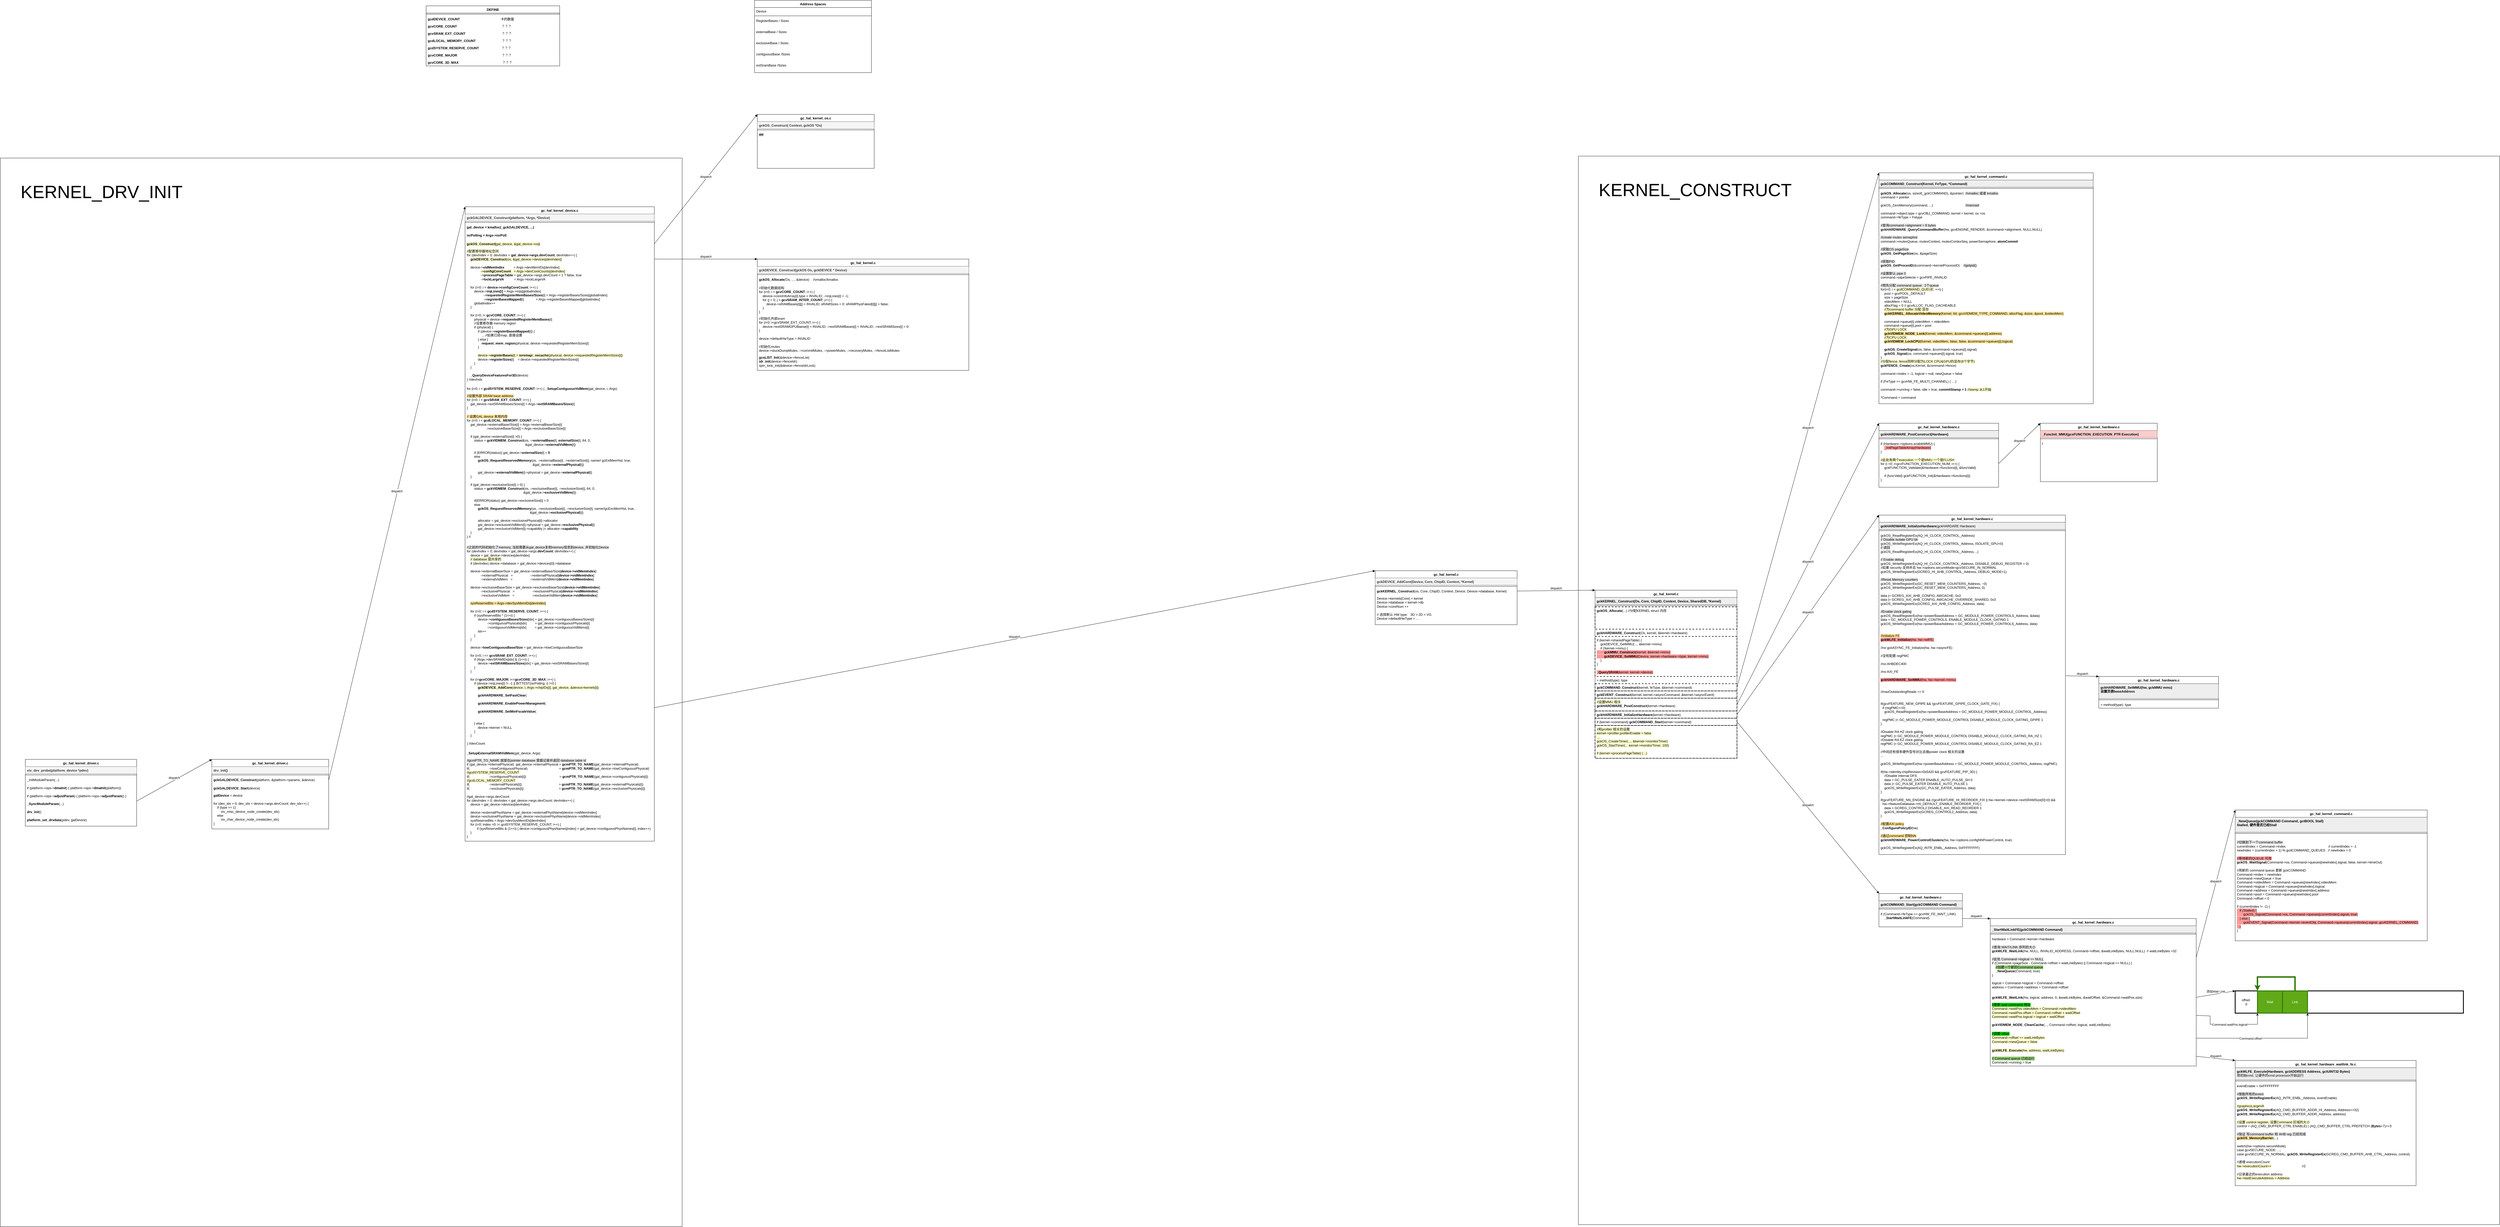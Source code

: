 <mxfile version="25.0.3">
  <diagram name="Page-1" id="yETsX5YmY6TTT-2X_jpd">
    <mxGraphModel dx="6786" dy="8194" grid="1" gridSize="10" guides="1" tooltips="1" connect="1" arrows="1" fold="1" page="1" pageScale="1" pageWidth="850" pageHeight="1100" math="0" shadow="0">
      <root>
        <mxCell id="0" />
        <mxCell id="1" parent="0" />
        <mxCell id="GQCZ_1Nqt_RRfZDzMszY-73" value="&lt;font style=&quot;font-size: 64px;&quot;&gt;&amp;nbsp; &amp;nbsp;&amp;nbsp;&lt;/font&gt;&lt;div&gt;&lt;font style=&quot;font-size: 64px;&quot;&gt;&amp;nbsp; &amp;nbsp; KERNEL_DRV_INIT&lt;/font&gt;&lt;/div&gt;" style="rounded=0;whiteSpace=wrap;html=1;verticalAlign=top;align=left;" vertex="1" parent="1">
          <mxGeometry x="-5800" y="-6443" width="2450" height="3840" as="geometry" />
        </mxCell>
        <mxCell id="GQCZ_1Nqt_RRfZDzMszY-2" value="&lt;font style=&quot;font-size: 64px;&quot;&gt;&amp;nbsp; &amp;nbsp;&amp;nbsp;&lt;/font&gt;&lt;div&gt;&lt;font style=&quot;font-size: 64px;&quot;&gt;&amp;nbsp; &amp;nbsp; KERNEL_CONSTRUCT&lt;/font&gt;&lt;/div&gt;" style="rounded=0;whiteSpace=wrap;html=1;verticalAlign=top;align=left;" vertex="1" parent="1">
          <mxGeometry x="-130" y="-6450" width="3310" height="3840" as="geometry" />
        </mxCell>
        <mxCell id="f4m65Yiiwl_Fc4j-fUvb-1" value="gc_hal_kernel_command.c" style="swimlane;fontStyle=1;align=center;verticalAlign=top;childLayout=stackLayout;horizontal=1;startSize=26;horizontalStack=0;resizeParent=1;resizeParentMax=0;resizeLast=0;collapsible=1;marginBottom=0;whiteSpace=wrap;html=1;" parent="1" vertex="1">
          <mxGeometry x="950" y="-6390" width="770" height="830" as="geometry" />
        </mxCell>
        <mxCell id="f4m65Yiiwl_Fc4j-fUvb-2" value="&lt;b&gt;gckCOMMAND_Construct(Kernel, FeType, *Command)&lt;/b&gt;" style="text;strokeColor=#36393d;fillColor=#eeeeee;align=left;verticalAlign=top;spacingLeft=4;spacingRight=4;overflow=hidden;rotatable=0;points=[[0,0.5],[1,0.5]];portConstraint=eastwest;whiteSpace=wrap;html=1;" parent="f4m65Yiiwl_Fc4j-fUvb-1" vertex="1">
          <mxGeometry y="26" width="770" height="26" as="geometry" />
        </mxCell>
        <mxCell id="f4m65Yiiwl_Fc4j-fUvb-3" value="" style="line;strokeWidth=1;fillColor=none;align=left;verticalAlign=middle;spacingTop=-1;spacingLeft=3;spacingRight=3;rotatable=0;labelPosition=right;points=[];portConstraint=eastwest;strokeColor=inherit;" parent="f4m65Yiiwl_Fc4j-fUvb-1" vertex="1">
          <mxGeometry y="52" width="770" height="8" as="geometry" />
        </mxCell>
        <mxCell id="f4m65Yiiwl_Fc4j-fUvb-4" value="&lt;b&gt;gckOS_Allocate&lt;/b&gt;(os, sizeof(_gckCOMMAND), &amp;amp;pointer)&amp;nbsp;&amp;nbsp;&lt;span style=&quot;background-color: rgb(230, 230, 230);&quot;&gt;//vmalloc 或者 kmalloc&lt;/span&gt;&lt;div&gt;command = pointer&lt;/div&gt;&lt;div&gt;&lt;br&gt;&lt;/div&gt;&lt;div&gt;gckOS_ZeroMemory(command, ...)&amp;nbsp; &amp;nbsp; &amp;nbsp; &amp;nbsp; &amp;nbsp; &amp;nbsp; &amp;nbsp; &amp;nbsp; &amp;nbsp; &amp;nbsp; &amp;nbsp; &amp;nbsp; &amp;nbsp; &amp;nbsp; &amp;nbsp; &amp;nbsp; &amp;nbsp; &amp;nbsp;&lt;span style=&quot;background-color: rgb(230, 230, 230);&quot;&gt;//memset&lt;/span&gt;&lt;/div&gt;&lt;div&gt;&lt;br&gt;&lt;/div&gt;&lt;div&gt;command-&amp;gt;object.type = gcvOBJ_COMMAND, kernel = kernel, os =os&lt;br&gt;command-&amp;gt;feType = Fetype&lt;/div&gt;&lt;div&gt;&lt;br&gt;&lt;/div&gt;&lt;div&gt;&lt;span style=&quot;background-color: rgb(230, 230, 230);&quot;&gt;//查询command-&amp;gt;alignment = 8 bytes&lt;/span&gt;&lt;/div&gt;&lt;div&gt;&lt;b&gt;gckHARDWARE_QueryCommandBuffer&lt;/b&gt;(hw, gcvENGINE_RENDER, &amp;amp;command-&amp;gt;alignment, NULL,NULL)&lt;br&gt;&lt;br&gt;&lt;span style=&quot;background-color: rgb(230, 230, 230);&quot;&gt;//create mutex semaphre&lt;/span&gt;&lt;br&gt;command-&amp;gt;mutexQueue, mutexContext, mutexContexSeq, powerSemaphore, &lt;b&gt;atomCommit&lt;/b&gt;&lt;br&gt;&lt;br&gt;&lt;span style=&quot;background-color: rgb(230, 230, 230);&quot;&gt;//获取OS pageSize&lt;/span&gt;&lt;br&gt;&lt;b&gt;gckOS_GetPageSize&lt;/b&gt;(os, &amp;amp;pageSize)&lt;/div&gt;&lt;div&gt;&lt;br&gt;&lt;/div&gt;&lt;div&gt;&lt;span style=&quot;background-color: rgb(230, 230, 230);&quot;&gt;//获取PID&lt;/span&gt;&lt;/div&gt;&lt;div&gt;&lt;b&gt;gckOS_GetProcesID&lt;/b&gt;(&amp;amp;command-&amp;gt;kernelProcessID)&amp;nbsp; &amp;nbsp; &lt;span style=&quot;background-color: rgb(230, 230, 230);&quot;&gt;//getpid()&lt;/span&gt;&lt;/div&gt;&lt;div&gt;&lt;br&gt;&lt;/div&gt;&lt;div&gt;&lt;span style=&quot;background-color: rgb(230, 230, 230);&quot;&gt;//设置默认 pipe 0&lt;br&gt;&lt;/span&gt;command-&amp;gt;pipeSelecte = gcvPIPE_INVALID&lt;/div&gt;&lt;div&gt;&lt;br&gt;&lt;/div&gt;&lt;div&gt;&lt;span style=&quot;background-color: rgb(230, 230, 230);&quot;&gt;//预先分配 command queue:&amp;nbsp; 2个queue&lt;/span&gt;&lt;/div&gt;&lt;div&gt;for(i=0; i &amp;lt; &lt;span style=&quot;background-color: rgb(255, 255, 204);&quot;&gt;gcdCOMMAND_QUEUE&lt;/span&gt;; ++i) {&lt;/div&gt;&lt;div&gt;&amp;nbsp; &amp;nbsp; pool = gcvPOOL_DEFAULT&lt;/div&gt;&lt;div&gt;&amp;nbsp; &amp;nbsp; size = pageSize&lt;/div&gt;&lt;div&gt;&amp;nbsp; &amp;nbsp; videoMem = NULL&lt;/div&gt;&lt;div&gt;&amp;nbsp; &amp;nbsp; allocFlag = 0 // gcvALLOC_FLAG_CACHEABLE&lt;/div&gt;&lt;div&gt;&amp;nbsp; &amp;nbsp; &lt;span style=&quot;background-color: rgb(255, 255, 204);&quot;&gt;//为command buffer 分配 显存&lt;/span&gt;&lt;/div&gt;&lt;div&gt;&amp;nbsp; &amp;nbsp; &lt;span style=&quot;background-color: rgb(255, 229, 153);&quot;&gt;&lt;b&gt;gckKERNEL_AllocateVideoMemory&lt;/b&gt;(Kernel, 64, gcvVIDMEM_TYPE_COMMAND, allocFlag, &amp;amp;size, &amp;amp;pool, &amp;amp;videoMem)&lt;/span&gt;&lt;/div&gt;&lt;div&gt;&lt;br&gt;&lt;/div&gt;&lt;div&gt;&amp;nbsp; &amp;nbsp; command-&amp;gt;queue[i].videoMem = videoMem&lt;/div&gt;&lt;div&gt;&amp;nbsp; &amp;nbsp; command-&amp;gt;queue[i].pool = pool&lt;/div&gt;&lt;div&gt;&amp;nbsp; &amp;nbsp; &lt;span style=&quot;background-color: rgb(255, 255, 204);&quot;&gt;//为GPU LOCK&lt;/span&gt;&lt;/div&gt;&lt;div&gt;&amp;nbsp; &amp;nbsp; &lt;span style=&quot;background-color: rgb(255, 229, 153);&quot;&gt;&lt;b&gt;gckVIDMEM_NODE_Lock&lt;/b&gt;(Kernel, videoMem, &amp;amp;command-&amp;gt;queues[i].address)&lt;/span&gt;&lt;/div&gt;&lt;div&gt;&amp;nbsp; &amp;nbsp; &lt;span style=&quot;background-color: rgb(255, 255, 204);&quot;&gt;//为CPU LOCK&lt;/span&gt;&lt;/div&gt;&lt;div&gt;&amp;nbsp; &amp;nbsp; &lt;span style=&quot;background-color: rgb(255, 229, 153);&quot;&gt;&lt;b&gt;gckVIDMEM_LockCPU&lt;/b&gt;(Kernel, videoMem, false, false, &amp;amp;command-&amp;gt;queues[i].logical)&lt;/span&gt;&lt;/div&gt;&lt;div&gt;&lt;br&gt;&lt;/div&gt;&lt;div&gt;&amp;nbsp; &amp;nbsp; &lt;b&gt;gckOS_CreateSignal&lt;/b&gt;(os, false, &amp;amp;command-&amp;gt;queues[i].signal)&lt;/div&gt;&lt;div&gt;&amp;nbsp; &amp;nbsp; &lt;b&gt;gckOS_Signal&lt;/b&gt;(os, command-&amp;gt;queues[i].signal, true)&lt;/div&gt;&lt;div&gt;}&lt;/div&gt;&lt;div&gt;&lt;span style=&quot;background-color: rgb(255, 255, 204);&quot;&gt;//分配fence, fence同样分配为LOCK CPU&amp;amp;GPU的显存(8个字节)&lt;/span&gt;&lt;/div&gt;&lt;div&gt;&lt;b&gt;gckFENCE_Create&lt;/b&gt;(os,Kernel, &amp;amp;command-&amp;gt;fence)&lt;/div&gt;&lt;div&gt;&lt;br&gt;&lt;/div&gt;&lt;div&gt;command-&amp;gt;index = -1,&amp;nbsp;&lt;span style=&quot;background-color: initial;&quot;&gt;logical = null,&amp;nbsp;&lt;/span&gt;&lt;span style=&quot;background-color: initial;&quot;&gt;newQueue = false&amp;nbsp;&lt;/span&gt;&lt;/div&gt;&lt;div&gt;&lt;br&gt;&lt;/div&gt;&lt;div&gt;if (FeType == gcvHW_FE_MULTI_CHANNEL) { ... }&lt;/div&gt;&lt;div&gt;&lt;br&gt;&lt;/div&gt;&lt;div&gt;command-&amp;gt;running = false, idle = true, &lt;b&gt;commitStamp = 1 &lt;/b&gt;&lt;span style=&quot;background-color: rgb(255, 255, 204);&quot;&gt;//stamp 从1开始&lt;/span&gt;&lt;/div&gt;&lt;div&gt;&lt;br&gt;&lt;/div&gt;&lt;div&gt;*Command = command&lt;/div&gt;&lt;div&gt;&lt;br&gt;&lt;/div&gt;&lt;div&gt;&lt;br&gt;&lt;br&gt;&lt;/div&gt;&lt;div&gt;&lt;br&gt;&lt;/div&gt;&lt;div&gt;&lt;br&gt;&lt;/div&gt;&lt;div&gt;&lt;br&gt;&lt;/div&gt;" style="text;strokeColor=none;fillColor=none;align=left;verticalAlign=top;spacingLeft=4;spacingRight=4;overflow=hidden;rotatable=0;points=[[0,0.5],[1,0.5]];portConstraint=eastwest;whiteSpace=wrap;html=1;" parent="f4m65Yiiwl_Fc4j-fUvb-1" vertex="1">
          <mxGeometry y="60" width="770" height="770" as="geometry" />
        </mxCell>
        <mxCell id="f4m65Yiiwl_Fc4j-fUvb-5" value="gc_hal_kernel.c" style="swimlane;fontStyle=1;align=center;verticalAlign=top;childLayout=stackLayout;horizontal=1;startSize=26;horizontalStack=0;resizeParent=1;resizeParentMax=0;resizeLast=0;collapsible=1;marginBottom=0;whiteSpace=wrap;html=1;" parent="1" vertex="1">
          <mxGeometry x="-70" y="-4890" width="510" height="604" as="geometry" />
        </mxCell>
        <mxCell id="f4m65Yiiwl_Fc4j-fUvb-6" value="&lt;b&gt;gckKERNEL_Construct(Os, Core, ChipID, Context, Device, SharedDB, *Kernel)&lt;/b&gt;" style="text;strokeColor=#36393d;fillColor=#eeeeee;align=left;verticalAlign=top;spacingLeft=4;spacingRight=4;overflow=hidden;rotatable=0;points=[[0,0.5],[1,0.5]];portConstraint=eastwest;whiteSpace=wrap;html=1;" parent="f4m65Yiiwl_Fc4j-fUvb-5" vertex="1">
          <mxGeometry y="26" width="510" height="26" as="geometry" />
        </mxCell>
        <mxCell id="f4m65Yiiwl_Fc4j-fUvb-7" value="" style="line;strokeWidth=1;fillColor=none;align=left;verticalAlign=middle;spacingTop=-1;spacingLeft=3;spacingRight=3;rotatable=0;labelPosition=right;points=[];portConstraint=eastwest;strokeColor=inherit;" parent="f4m65Yiiwl_Fc4j-fUvb-5" vertex="1">
          <mxGeometry y="52" width="510" height="8" as="geometry" />
        </mxCell>
        <mxCell id="GQCZ_1Nqt_RRfZDzMszY-10" value="&lt;b&gt;gckOS_Allocate&lt;/b&gt;(...) //分配KERNEL struct 内存" style="text;strokeColor=default;fillColor=none;align=left;verticalAlign=top;spacingLeft=4;spacingRight=4;overflow=hidden;rotatable=0;points=[[0,0.5],[1,0.5]];portConstraint=eastwest;whiteSpace=wrap;html=1;strokeWidth=2;dashed=1;" vertex="1" parent="f4m65Yiiwl_Fc4j-fUvb-5">
          <mxGeometry y="60" width="510" height="80" as="geometry" />
        </mxCell>
        <mxCell id="GQCZ_1Nqt_RRfZDzMszY-14" value="&lt;b&gt;gckHARDWARE_Construct&lt;/b&gt;(Os, kernel, &amp;amp;kernel-&amp;gt;hardware)" style="text;strokeColor=none;fillColor=none;align=left;verticalAlign=top;spacingLeft=4;spacingRight=4;overflow=hidden;rotatable=0;points=[[0,0.5],[1,0.5]];portConstraint=eastwest;whiteSpace=wrap;html=1;" vertex="1" parent="f4m65Yiiwl_Fc4j-fUvb-5">
          <mxGeometry y="140" width="510" height="26" as="geometry" />
        </mxCell>
        <mxCell id="GQCZ_1Nqt_RRfZDzMszY-18" value="if (kernel-&amp;gt;sharedPageTable) {&lt;br&gt;&amp;nbsp; &amp;nbsp; gckDEVICE_GetMMU(..., &amp;amp;kernel-&amp;gt;mmu)&lt;br&gt;&amp;nbsp; &amp;nbsp; if (!kernel-&amp;gt;mmu) {&lt;div&gt;&lt;span style=&quot;background-color: rgb(255, 153, 153);&quot;&gt;&amp;nbsp; &amp;nbsp; &amp;nbsp; &amp;nbsp; &lt;b&gt;gckMMU_Construct&lt;/b&gt;(kernel, &amp;amp;kernel-&amp;gt;mmu)&lt;/span&gt;&lt;/div&gt;&lt;div&gt;&lt;span style=&quot;background-color: rgb(255, 153, 153);&quot;&gt;&amp;nbsp; &amp;nbsp; &amp;nbsp; &amp;nbsp; &lt;b&gt;gckDEVICE_SetMMU&lt;/b&gt;(Device, kernel-&amp;gt;hardware-&amp;gt;type, kernel-&amp;gt;mmu)&lt;/span&gt;&lt;/div&gt;&lt;div&gt;&amp;nbsp; &amp;nbsp; }&lt;br&gt;}&lt;/div&gt;&lt;div&gt;&lt;br&gt;&lt;/div&gt;&lt;div&gt;&lt;span style=&quot;background-color: rgb(255, 153, 153);&quot;&gt;&lt;b&gt;_QuerySRAM&lt;/b&gt;(kernel, kernel-&amp;gt;device)&lt;/span&gt;&lt;/div&gt;" style="text;strokeColor=default;fillColor=none;align=left;verticalAlign=top;spacingLeft=4;spacingRight=4;overflow=hidden;rotatable=0;points=[[0,0.5],[1,0.5]];portConstraint=eastwest;whiteSpace=wrap;html=1;dashed=1;strokeWidth=2;" vertex="1" parent="f4m65Yiiwl_Fc4j-fUvb-5">
          <mxGeometry y="166" width="510" height="144" as="geometry" />
        </mxCell>
        <mxCell id="GQCZ_1Nqt_RRfZDzMszY-24" value="+ method(type): type" style="text;strokeColor=none;fillColor=none;align=left;verticalAlign=top;spacingLeft=4;spacingRight=4;overflow=hidden;rotatable=0;points=[[0,0.5],[1,0.5]];portConstraint=eastwest;whiteSpace=wrap;html=1;" vertex="1" parent="f4m65Yiiwl_Fc4j-fUvb-5">
          <mxGeometry y="310" width="510" height="26" as="geometry" />
        </mxCell>
        <mxCell id="f4m65Yiiwl_Fc4j-fUvb-9" value="&lt;b&gt;gckCOMMAND_Construct&lt;/b&gt;(kernel, feType, &amp;amp;kernel-&amp;gt;command)" style="text;strokeColor=default;fillColor=none;align=left;verticalAlign=top;spacingLeft=4;spacingRight=4;overflow=hidden;rotatable=0;points=[[0,0.5],[1,0.5]];portConstraint=eastwest;whiteSpace=wrap;html=1;dashed=1;strokeWidth=2;" parent="f4m65Yiiwl_Fc4j-fUvb-5" vertex="1">
          <mxGeometry y="336" width="510" height="26" as="geometry" />
        </mxCell>
        <mxCell id="f4m65Yiiwl_Fc4j-fUvb-10" value="&lt;b&gt;gckEVENT_Construct&lt;/b&gt;(kernel, kernel-&amp;gt;asyncCommand, &amp;amp;kernel-&amp;gt;asyncEvent)" style="text;strokeColor=default;fillColor=none;align=left;verticalAlign=top;spacingLeft=4;spacingRight=4;overflow=hidden;rotatable=0;points=[[0,0.5],[1,0.5]];portConstraint=eastwest;whiteSpace=wrap;html=1;dashed=1;strokeWidth=2;" parent="f4m65Yiiwl_Fc4j-fUvb-5" vertex="1">
          <mxGeometry y="362" width="510" height="26" as="geometry" />
        </mxCell>
        <mxCell id="f4m65Yiiwl_Fc4j-fUvb-12" value="&lt;div&gt;&lt;span style=&quot;background-color: rgb(255, 255, 204);&quot;&gt;//设置MMU 相关&lt;/span&gt;&lt;/div&gt;&lt;b&gt;gckHARDWARE_PostConstruct&lt;/b&gt;(kernel-&amp;gt;hardware)" style="text;strokeColor=default;fillColor=none;align=left;verticalAlign=top;spacingLeft=4;spacingRight=4;overflow=hidden;rotatable=0;points=[[0,0.5],[1,0.5]];portConstraint=eastwest;whiteSpace=wrap;html=1;dashed=1;strokeWidth=2;" parent="f4m65Yiiwl_Fc4j-fUvb-5" vertex="1">
          <mxGeometry y="388" width="510" height="46" as="geometry" />
        </mxCell>
        <mxCell id="f4m65Yiiwl_Fc4j-fUvb-13" value="&lt;b&gt;gckHARDWARE_InitializeHardware&lt;/b&gt;(kernel-&amp;gt;hardware)" style="text;strokeColor=default;fillColor=none;align=left;verticalAlign=top;spacingLeft=4;spacingRight=4;overflow=hidden;rotatable=0;points=[[0,0.5],[1,0.5]];portConstraint=eastwest;whiteSpace=wrap;html=1;dashed=1;strokeWidth=2;" parent="f4m65Yiiwl_Fc4j-fUvb-5" vertex="1">
          <mxGeometry y="434" width="510" height="26" as="geometry" />
        </mxCell>
        <mxCell id="f4m65Yiiwl_Fc4j-fUvb-14" value="if (kernel-&amp;gt;command) &lt;b&gt;gckCOMMAND_Start&lt;/b&gt;(kernel-&amp;gt;command)" style="text;strokeColor=default;fillColor=none;align=left;verticalAlign=top;spacingLeft=4;spacingRight=4;overflow=hidden;rotatable=0;points=[[0,0.5],[1,0.5]];portConstraint=eastwest;whiteSpace=wrap;html=1;dashed=1;strokeWidth=2;" parent="f4m65Yiiwl_Fc4j-fUvb-5" vertex="1">
          <mxGeometry y="460" width="510" height="26" as="geometry" />
        </mxCell>
        <mxCell id="f4m65Yiiwl_Fc4j-fUvb-15" value="&lt;span style=&quot;background-color: rgb(255, 255, 204);&quot;&gt;//和profiler 相关的设置&lt;/span&gt;&lt;div&gt;&lt;span style=&quot;background-color: rgb(255, 255, 204);&quot;&gt;kernel-&amp;gt;profiler.profilerEnable = false&amp;nbsp;&lt;/span&gt;&lt;/div&gt;&lt;div&gt;&lt;span style=&quot;background-color: rgb(255, 255, 204);&quot;&gt;....&lt;/span&gt;&lt;/div&gt;&lt;div&gt;&lt;span style=&quot;background-color: rgb(255, 255, 204);&quot;&gt;gckOS_CreateTimer(..., &amp;amp;kernel-&amp;gt;monitorTimer)&lt;/span&gt;&lt;/div&gt;&lt;div&gt;&lt;span style=&quot;background-color: rgb(255, 255, 204);&quot;&gt;gckOS_StartTimer(... kernel-&amp;gt;monitorTimer, 100)&lt;/span&gt;&lt;/div&gt;&lt;div&gt;&lt;span style=&quot;background-color: rgb(255, 255, 204);&quot;&gt;&lt;br&gt;&lt;/span&gt;&lt;/div&gt;&lt;div&gt;&lt;span style=&quot;background-color: rgb(255, 255, 204);&quot;&gt;if (kernel-&amp;gt;processPageTable) { ..}&lt;/span&gt;&lt;/div&gt;&lt;div&gt;&lt;span style=&quot;background-color: rgb(255, 255, 204);&quot;&gt;&lt;br&gt;&lt;/span&gt;&lt;/div&gt;&lt;div&gt;&lt;br&gt;&lt;/div&gt;&lt;div&gt;&lt;span style=&quot;background-color: rgb(255, 255, 204);&quot;&gt;&lt;br&gt;&lt;/span&gt;&lt;/div&gt;" style="text;strokeColor=default;fillColor=none;align=left;verticalAlign=top;spacingLeft=4;spacingRight=4;overflow=hidden;rotatable=0;points=[[0,0.5],[1,0.5]];portConstraint=eastwest;whiteSpace=wrap;html=1;dashed=1;strokeWidth=2;" parent="f4m65Yiiwl_Fc4j-fUvb-5" vertex="1">
          <mxGeometry y="486" width="510" height="118" as="geometry" />
        </mxCell>
        <mxCell id="f4m65Yiiwl_Fc4j-fUvb-16" value="dispatch" style="html=1;verticalAlign=bottom;endArrow=block;curved=0;rounded=0;entryX=0;entryY=0;entryDx=0;entryDy=0;exitX=1;exitY=0.5;exitDx=0;exitDy=0;" parent="1" source="f4m65Yiiwl_Fc4j-fUvb-9" target="f4m65Yiiwl_Fc4j-fUvb-1" edge="1">
          <mxGeometry width="80" relative="1" as="geometry">
            <mxPoint x="580" y="-4893" as="sourcePoint" />
            <mxPoint x="710" y="-5110" as="targetPoint" />
          </mxGeometry>
        </mxCell>
        <mxCell id="f4m65Yiiwl_Fc4j-fUvb-17" value="gc_hal_kernel_hardware.c" style="swimlane;fontStyle=1;align=center;verticalAlign=top;childLayout=stackLayout;horizontal=1;startSize=26;horizontalStack=0;resizeParent=1;resizeParentMax=0;resizeLast=0;collapsible=1;marginBottom=0;whiteSpace=wrap;html=1;" parent="1" vertex="1">
          <mxGeometry x="950" y="-5490" width="430" height="230" as="geometry" />
        </mxCell>
        <mxCell id="f4m65Yiiwl_Fc4j-fUvb-18" value="&lt;span style=&quot;font-weight: 700; text-align: center;&quot;&gt;gckHARDWARE_PostConstruct(Hardware)&lt;/span&gt;" style="text;strokeColor=#36393d;fillColor=#eeeeee;align=left;verticalAlign=top;spacingLeft=4;spacingRight=4;overflow=hidden;rotatable=0;points=[[0,0.5],[1,0.5]];portConstraint=eastwest;whiteSpace=wrap;html=1;" parent="f4m65Yiiwl_Fc4j-fUvb-17" vertex="1">
          <mxGeometry y="26" width="430" height="26" as="geometry" />
        </mxCell>
        <mxCell id="f4m65Yiiwl_Fc4j-fUvb-19" value="" style="line;strokeWidth=1;fillColor=none;align=left;verticalAlign=middle;spacingTop=-1;spacingLeft=3;spacingRight=3;rotatable=0;labelPosition=right;points=[];portConstraint=eastwest;strokeColor=inherit;" parent="f4m65Yiiwl_Fc4j-fUvb-17" vertex="1">
          <mxGeometry y="52" width="430" height="8" as="geometry" />
        </mxCell>
        <mxCell id="f4m65Yiiwl_Fc4j-fUvb-20" value="if (Hardware-&amp;gt;options.enableMMU) {&lt;div&gt;&amp;nbsp; &amp;nbsp; &lt;span style=&quot;background-color: rgb(255, 153, 153);&quot;&gt;_InitPageTableArray(Hardware)&lt;/span&gt;&lt;/div&gt;&lt;div&gt;}&lt;/div&gt;&lt;div&gt;&lt;br&gt;&lt;/div&gt;&lt;div&gt;&lt;span style=&quot;background-color: rgb(255, 255, 204);&quot;&gt;//此处有两个execution 一个是MMU 一个是FLUSH&lt;/span&gt;&lt;/div&gt;&lt;div&gt;for (i =0; i&amp;lt;gcvFUNCTION_EXECUTION_NUM; i++) {&lt;/div&gt;&lt;div&gt;&amp;nbsp; &amp;nbsp; gckFUNCTION_Validate(&amp;amp;Hardware-&amp;gt;functions[i], &amp;amp;funcValid)&lt;/div&gt;&lt;div&gt;&lt;br&gt;&lt;/div&gt;&lt;div&gt;&amp;nbsp; &amp;nbsp; if (funcValid) gckFUNCTION_Init(&amp;amp;Hardware-&amp;gt;functions[i])&lt;/div&gt;&lt;div&gt;}&lt;/div&gt;" style="text;strokeColor=none;fillColor=none;align=left;verticalAlign=top;spacingLeft=4;spacingRight=4;overflow=hidden;rotatable=0;points=[[0,0.5],[1,0.5]];portConstraint=eastwest;whiteSpace=wrap;html=1;" parent="f4m65Yiiwl_Fc4j-fUvb-17" vertex="1">
          <mxGeometry y="60" width="430" height="170" as="geometry" />
        </mxCell>
        <mxCell id="f4m65Yiiwl_Fc4j-fUvb-21" value="gc_hal_kernel_hardware.c" style="swimlane;fontStyle=1;align=center;verticalAlign=top;childLayout=stackLayout;horizontal=1;startSize=26;horizontalStack=0;resizeParent=1;resizeParentMax=0;resizeLast=0;collapsible=1;marginBottom=0;whiteSpace=wrap;html=1;" parent="1" vertex="1">
          <mxGeometry x="1530" y="-5490" width="420" height="210" as="geometry" />
        </mxCell>
        <mxCell id="f4m65Yiiwl_Fc4j-fUvb-22" value="&lt;b&gt;_FuncInit_MMU(gcsFUNCTION_EXECUTION_PTR Execution)&lt;/b&gt;" style="text;strokeColor=#b85450;fillColor=#f8cecc;align=left;verticalAlign=top;spacingLeft=4;spacingRight=4;overflow=hidden;rotatable=0;points=[[0,0.5],[1,0.5]];portConstraint=eastwest;whiteSpace=wrap;html=1;" parent="f4m65Yiiwl_Fc4j-fUvb-21" vertex="1">
          <mxGeometry y="26" width="420" height="26" as="geometry" />
        </mxCell>
        <mxCell id="f4m65Yiiwl_Fc4j-fUvb-23" value="" style="line;strokeWidth=1;fillColor=none;align=left;verticalAlign=middle;spacingTop=-1;spacingLeft=3;spacingRight=3;rotatable=0;labelPosition=right;points=[];portConstraint=eastwest;strokeColor=inherit;" parent="f4m65Yiiwl_Fc4j-fUvb-21" vertex="1">
          <mxGeometry y="52" width="420" height="8" as="geometry" />
        </mxCell>
        <mxCell id="f4m65Yiiwl_Fc4j-fUvb-24" value="f&lt;div&gt;&lt;br&gt;&lt;/div&gt;&lt;div&gt;&lt;br&gt;&lt;/div&gt;&lt;div&gt;&lt;br&gt;&lt;/div&gt;&lt;div&gt;&lt;br&gt;&lt;/div&gt;&lt;div&gt;&lt;br&gt;&lt;/div&gt;&lt;div&gt;&lt;br&gt;&lt;/div&gt;&lt;div&gt;&lt;br&gt;&lt;/div&gt;&lt;div&gt;&lt;br&gt;&lt;/div&gt;&lt;div&gt;&lt;br&gt;&lt;/div&gt;" style="text;strokeColor=none;fillColor=none;align=left;verticalAlign=top;spacingLeft=4;spacingRight=4;overflow=hidden;rotatable=0;points=[[0,0.5],[1,0.5]];portConstraint=eastwest;whiteSpace=wrap;html=1;" parent="f4m65Yiiwl_Fc4j-fUvb-21" vertex="1">
          <mxGeometry y="60" width="420" height="150" as="geometry" />
        </mxCell>
        <mxCell id="f4m65Yiiwl_Fc4j-fUvb-25" value="dispatch" style="html=1;verticalAlign=bottom;endArrow=block;curved=0;rounded=0;entryX=0;entryY=0;entryDx=0;entryDy=0;exitX=1;exitY=0.5;exitDx=0;exitDy=0;" parent="1" source="f4m65Yiiwl_Fc4j-fUvb-20" target="f4m65Yiiwl_Fc4j-fUvb-21" edge="1">
          <mxGeometry width="80" relative="1" as="geometry">
            <mxPoint x="720" y="-5541" as="sourcePoint" />
            <mxPoint x="980" y="-6110" as="targetPoint" />
          </mxGeometry>
        </mxCell>
        <mxCell id="f4m65Yiiwl_Fc4j-fUvb-26" value="dispatch" style="html=1;verticalAlign=bottom;endArrow=block;curved=0;rounded=0;entryX=0;entryY=0;entryDx=0;entryDy=0;exitX=1;exitY=0.5;exitDx=0;exitDy=0;" parent="1" source="f4m65Yiiwl_Fc4j-fUvb-12" target="f4m65Yiiwl_Fc4j-fUvb-17" edge="1">
          <mxGeometry width="80" relative="1" as="geometry">
            <mxPoint x="580" y="-4301" as="sourcePoint" />
            <mxPoint x="840" y="-4870" as="targetPoint" />
          </mxGeometry>
        </mxCell>
        <mxCell id="f4m65Yiiwl_Fc4j-fUvb-27" value="gc_hal_kernel_hardware.c" style="swimlane;fontStyle=1;align=center;verticalAlign=top;childLayout=stackLayout;horizontal=1;startSize=26;horizontalStack=0;resizeParent=1;resizeParentMax=0;resizeLast=0;collapsible=1;marginBottom=0;whiteSpace=wrap;html=1;" parent="1" vertex="1">
          <mxGeometry x="950" y="-5160" width="670" height="1220" as="geometry" />
        </mxCell>
        <mxCell id="f4m65Yiiwl_Fc4j-fUvb-28" value="&lt;b&gt;gckHARDWARE_InitializeHardware&lt;/b&gt;(gckHARDARE Hardware)" style="text;strokeColor=#36393d;fillColor=#eeeeee;align=left;verticalAlign=top;spacingLeft=4;spacingRight=4;overflow=hidden;rotatable=0;points=[[0,0.5],[1,0.5]];portConstraint=eastwest;whiteSpace=wrap;html=1;" parent="f4m65Yiiwl_Fc4j-fUvb-27" vertex="1">
          <mxGeometry y="26" width="670" height="26" as="geometry" />
        </mxCell>
        <mxCell id="f4m65Yiiwl_Fc4j-fUvb-29" value="" style="line;strokeWidth=1;fillColor=none;align=left;verticalAlign=middle;spacingTop=-1;spacingLeft=3;spacingRight=3;rotatable=0;labelPosition=right;points=[];portConstraint=eastwest;strokeColor=inherit;" parent="f4m65Yiiwl_Fc4j-fUvb-27" vertex="1">
          <mxGeometry y="52" width="670" height="8" as="geometry" />
        </mxCell>
        <mxCell id="f4m65Yiiwl_Fc4j-fUvb-30" value="gckOS_ReadRegisterEx(AQ_HI_CLOCK_CONTROL_Address)&lt;div&gt;&lt;span style=&quot;background-color: rgb(230, 230, 230);&quot;&gt;// Disable isolate GPU bit&lt;/span&gt;&lt;/div&gt;&lt;div&gt;gckOS_WriteRegisterEx(AQ_HI_CLOCK_CONTROL_Address, ISOLATE_GPU=0)&lt;/div&gt;&lt;div&gt;&lt;span style=&quot;background-color: rgb(230, 230, 230);&quot;&gt;// 读回&lt;/span&gt;&lt;/div&gt;&lt;div&gt;gckOS_ReadRegisterEx(AQ_HI_CLOCK_CONTROL_Address, ..)&lt;/div&gt;&lt;div&gt;&lt;span style=&quot;background-color: rgb(230, 230, 230);&quot;&gt;&lt;br&gt;&lt;/span&gt;&lt;/div&gt;&lt;div&gt;&lt;span style=&quot;background-color: rgb(230, 230, 230);&quot;&gt;// Enable debug&lt;/span&gt;&lt;/div&gt;&lt;div&gt;gckOS_WriteRegisterEx(AQ_HI_CLOCK_CONTROL_Address, DISABLE_DEBUG_REGISTER = 0)&lt;/div&gt;&lt;div&gt;&lt;span style=&quot;background-color: initial;&quot;&gt;//如果 security 支持并且 hw-&amp;gt;options.secureMode=gcvSECURE_IN_NORMAL&lt;/span&gt;&lt;/div&gt;&lt;div&gt;gckOS_WriteRegisterEx(GCREG_HI_AHB_CONTROL_Address, DEBUG_MODE=1)&lt;/div&gt;&lt;div&gt;&lt;br&gt;&lt;/div&gt;&lt;div&gt;&lt;span style=&quot;background-color: rgb(230, 230, 230);&quot;&gt;//Reset Memory counters&lt;/span&gt;&lt;/div&gt;&lt;div&gt;gckOS_WriteRegisterEx(GC_RESET_MEM_COUNTERS_Address, ~0)&lt;/div&gt;&lt;div&gt;gckOS_WriteRegisterEx(GC_RESET_MEM_COUNTERS_Address, 0)&lt;/div&gt;&lt;div&gt;&lt;br&gt;&lt;/div&gt;&lt;div&gt;data |= GCREG_AXI_AHB_CONFIG, AWCACHE, 0x3&lt;/div&gt;&lt;div&gt;data |= GCREG_AXI_AHB_CONFIG, AWCACHE_OVERRIDE_SHARED, 0x3&lt;/div&gt;&lt;div&gt;gckOS_WriteRegisterEx(GCREG_AXI_AHB_CONFIG_Address, data)&lt;/div&gt;&lt;div&gt;&lt;br&gt;&lt;/div&gt;&lt;div&gt;&lt;span style=&quot;background-color: rgb(230, 230, 230);&quot;&gt;//Enable clock gating&lt;/span&gt;&lt;/div&gt;&lt;div&gt;gckOS_ReadRegisterEx(hw-&amp;gt;powerBaseAddress + GC_MODULE_POWER_CONTROLS_Address, &amp;amp;data)&lt;/div&gt;&lt;div&gt;data = GC_MODULE_POWER_CONTROLS, ENABLE_MODULE_CLOCK_GATING 1&lt;/div&gt;&lt;div&gt;&lt;span style=&quot;background-color: initial;&quot;&gt;gckOS_WriteRegisterEx(hw-&amp;gt;powerBaseAddress + GC_MODULE_POWER_CONTROLS_Address, data)&lt;/span&gt;&lt;/div&gt;&lt;div&gt;&lt;br&gt;&lt;/div&gt;&lt;div&gt;&lt;br&gt;&lt;/div&gt;&lt;div&gt;&lt;span style=&quot;background-color: rgb(255, 229, 153);&quot;&gt;//Initialize FE&lt;/span&gt;&lt;/div&gt;&lt;div&gt;&lt;span style=&quot;background-color: rgb(255, 153, 153);&quot;&gt;&lt;b style=&quot;&quot;&gt;gckWLFE_Initialize&lt;/b&gt;(hw, hw-&amp;gt;wlFE)&lt;/span&gt;&lt;/div&gt;&lt;div&gt;&lt;br&gt;&lt;/div&gt;&lt;div&gt;//no gckASYNC_FE_Initialize(hw, hw-&amp;gt;asyncFE)&lt;/div&gt;&lt;div&gt;&lt;br&gt;&lt;/div&gt;&lt;div&gt;//没有配置 regPMC&lt;/div&gt;&lt;div&gt;&lt;br&gt;&lt;/div&gt;&lt;div&gt;//no AHBDEC400&lt;/div&gt;&lt;div&gt;&lt;br&gt;&lt;/div&gt;&lt;div&gt;//no AXI_FE&lt;/div&gt;&lt;div&gt;&lt;br&gt;&lt;/div&gt;&lt;div&gt;&lt;span style=&quot;background-color: rgb(255, 153, 153);&quot;&gt;&lt;b&gt;gckHARDWARE_SetMMU&lt;/b&gt;(hw, hw-&amp;gt;kernel-&amp;gt;mmu)&lt;/span&gt;&lt;/div&gt;&lt;div&gt;&lt;br&gt;&lt;/div&gt;&lt;div&gt;&lt;br&gt;&lt;/div&gt;&lt;div&gt;//maxOutstandingReads == 0&lt;/div&gt;&lt;div&gt;&lt;br&gt;&lt;/div&gt;&lt;div&gt;&lt;br&gt;&lt;/div&gt;&lt;div&gt;if(gcvFEATURE_NEW_GPIPE &amp;amp;&amp;amp; !gcvFEATURE_GPIPE_CLOCK_GATE_FIX) {&lt;/div&gt;&lt;div&gt;&amp;nbsp; if (regPMC==0)&lt;/div&gt;&lt;div&gt;&amp;nbsp; &amp;nbsp; gckOS_ReadRegisterEx(hw-&amp;gt;powerBaseAddress + GC_MODULE_POWER_MODULE_CONTROL_Address)&lt;/div&gt;&lt;div&gt;&lt;br&gt;&lt;/div&gt;&lt;div&gt;&amp;nbsp; regPMC |= GC_MODULE_POWER_MODULE_CONTROL DISABLE_MODULE_CLOCK_GATING_GPIPE 1&lt;/div&gt;&lt;div&gt;}&lt;/div&gt;&lt;div&gt;&lt;br&gt;&lt;/div&gt;&lt;div&gt;//Disable RA HZ clock gating&lt;/div&gt;&lt;div&gt;regPMC |= GC_MODULE_POWER_MODULE_CONTROL DISABLE_MODULE_CLOCK_GATING_RA_HZ 1&lt;/div&gt;&lt;div&gt;//Disable RA EZ clock gating&lt;/div&gt;&lt;div&gt;regPMC |= GC_MODULE_POWER_MODULE_CONTROL DISABLE_MODULE_CLOCK_GATING_RA_EZ 1&lt;/div&gt;&lt;div&gt;&lt;br&gt;&lt;/div&gt;&lt;div&gt;//中间还有很多硬件型号对比去做power clock 相关的设置&lt;/div&gt;&lt;div&gt;...&lt;/div&gt;&lt;div&gt;&lt;br&gt;&lt;/div&gt;&lt;div&gt;gckOS_WriteRegisterEx(hw-&amp;gt;powerBaseAddress + GC_MODULE_POWER_MODULE_CONTROL_Address, regPMC)&lt;/div&gt;&lt;div&gt;&lt;br&gt;&lt;/div&gt;&lt;div&gt;if(hw-&amp;gt;identity.chipRevision&amp;gt;0x5420 &amp;amp;&amp;amp; gcvFEATURE_PIP_3D) {&lt;/div&gt;&lt;div&gt;&amp;nbsp; &amp;nbsp; //Disable internal DFS&lt;/div&gt;&lt;div&gt;&amp;nbsp; &amp;nbsp; data = GC_PULSE_EATER ENABLE_AUTO_PULSE_SH 0&lt;br&gt;&amp;nbsp; &amp;nbsp; data |= GC_PULSE_EATER DISABLE_AUTO_PULSE 1&lt;/div&gt;&lt;div&gt;&amp;nbsp; &amp;nbsp;&amp;nbsp;&lt;span style=&quot;background-color: initial;&quot;&gt;gckOS_WriteRegisterEx(GC_PULSE_EATER_Address, data)&lt;/span&gt;&lt;/div&gt;&lt;div&gt;}&lt;/div&gt;&lt;div&gt;&lt;br&gt;&lt;/div&gt;&lt;div&gt;if(gcvFEATURE_NN_ENGINE &amp;amp;&amp;amp; (!gcvFEATURE_HI_REORDER_FIX || hw-&amp;gt;kernel-&amp;gt;device-&amp;gt;extSRAMSize[0]=0) &amp;amp;&amp;amp;&lt;br&gt;&amp;nbsp; hw-&amp;gt;featureDatabase-&amp;gt;HI_DEFAULT_ENABLE_REORDER_FIX) {&lt;br&gt;&lt;/div&gt;&lt;div&gt;&amp;nbsp; &amp;nbsp; data = GCREG_CONTROL2 DISABLE_AXI_READ_REORDER 1&lt;br&gt;&amp;nbsp; &amp;nbsp; gckOS_WriteRegisterEx(GCREG_CONTROL2_Address, data)&lt;/div&gt;&lt;div&gt;}&lt;/div&gt;&lt;div&gt;&lt;br&gt;&lt;/div&gt;&lt;div&gt;&lt;span style=&quot;background-color: rgb(255, 229, 153);&quot;&gt;//配置AXI policy&lt;/span&gt;&lt;/div&gt;&lt;div&gt;&lt;b&gt;_ConfigurePolicyID&lt;/b&gt;(hw)&lt;/div&gt;&lt;div&gt;&lt;br&gt;&lt;/div&gt;&lt;div&gt;&lt;span style=&quot;background-color: rgb(255, 229, 153);&quot;&gt;//通过command 控制NN&lt;/span&gt;&lt;/div&gt;&lt;div&gt;&lt;b&gt;gckHARDWARE_PowerControlClusters&lt;/b&gt;(hw, hw-&amp;gt;options.configNNPowerControl, true)&lt;/div&gt;&lt;div&gt;&lt;br&gt;&lt;/div&gt;&lt;div&gt;gckOS_WriteRegisterEx(AQ_INTR_ENBL_Address, 0xFFFFFFFF)&lt;/div&gt;&lt;div&gt;&lt;br&gt;&lt;/div&gt;&lt;div&gt;&lt;br&gt;&lt;/div&gt;&lt;div&gt;&lt;br&gt;&lt;/div&gt;&lt;div&gt;&lt;br&gt;&lt;/div&gt;&lt;div&gt;&lt;br&gt;&lt;/div&gt;&lt;div&gt;&lt;br&gt;&lt;/div&gt;&lt;div&gt;&lt;br&gt;&lt;/div&gt;&lt;div&gt;&lt;br&gt;&lt;/div&gt;" style="text;strokeColor=none;fillColor=none;align=left;verticalAlign=top;spacingLeft=4;spacingRight=4;overflow=hidden;rotatable=0;points=[[0,0.5],[1,0.5]];portConstraint=eastwest;whiteSpace=wrap;html=1;" parent="f4m65Yiiwl_Fc4j-fUvb-27" vertex="1">
          <mxGeometry y="60" width="670" height="1160" as="geometry" />
        </mxCell>
        <mxCell id="f4m65Yiiwl_Fc4j-fUvb-31" value="dispatch" style="html=1;verticalAlign=bottom;endArrow=block;curved=0;rounded=0;entryX=0;entryY=0;entryDx=0;entryDy=0;exitX=1;exitY=0.5;exitDx=0;exitDy=0;" parent="1" source="f4m65Yiiwl_Fc4j-fUvb-13" target="f4m65Yiiwl_Fc4j-fUvb-27" edge="1">
          <mxGeometry width="80" relative="1" as="geometry">
            <mxPoint x="450" y="-4693" as="sourcePoint" />
            <mxPoint x="880" y="-4640" as="targetPoint" />
          </mxGeometry>
        </mxCell>
        <mxCell id="f4m65Yiiwl_Fc4j-fUvb-32" value="gc_hal_kernel_hardware.c" style="swimlane;fontStyle=1;align=center;verticalAlign=top;childLayout=stackLayout;horizontal=1;startSize=26;horizontalStack=0;resizeParent=1;resizeParentMax=0;resizeLast=0;collapsible=1;marginBottom=0;whiteSpace=wrap;html=1;" parent="1" vertex="1">
          <mxGeometry x="1740" y="-4580" width="430" height="114" as="geometry" />
        </mxCell>
        <mxCell id="f4m65Yiiwl_Fc4j-fUvb-33" value="&lt;b&gt;gckHARDWARE_SetMMU(hw, gckMMU mmu)&lt;/b&gt;&lt;div&gt;&lt;b&gt;设置页表baseAddress&lt;/b&gt;&lt;/div&gt;" style="text;strokeColor=#36393d;fillColor=#eeeeee;align=left;verticalAlign=top;spacingLeft=4;spacingRight=4;overflow=hidden;rotatable=0;points=[[0,0.5],[1,0.5]];portConstraint=eastwest;whiteSpace=wrap;html=1;" parent="f4m65Yiiwl_Fc4j-fUvb-32" vertex="1">
          <mxGeometry y="26" width="430" height="54" as="geometry" />
        </mxCell>
        <mxCell id="f4m65Yiiwl_Fc4j-fUvb-34" value="" style="line;strokeWidth=1;fillColor=none;align=left;verticalAlign=middle;spacingTop=-1;spacingLeft=3;spacingRight=3;rotatable=0;labelPosition=right;points=[];portConstraint=eastwest;strokeColor=inherit;" parent="f4m65Yiiwl_Fc4j-fUvb-32" vertex="1">
          <mxGeometry y="80" width="430" height="8" as="geometry" />
        </mxCell>
        <mxCell id="f4m65Yiiwl_Fc4j-fUvb-35" value="+ method(type): type" style="text;strokeColor=none;fillColor=none;align=left;verticalAlign=top;spacingLeft=4;spacingRight=4;overflow=hidden;rotatable=0;points=[[0,0.5],[1,0.5]];portConstraint=eastwest;whiteSpace=wrap;html=1;" parent="f4m65Yiiwl_Fc4j-fUvb-32" vertex="1">
          <mxGeometry y="88" width="430" height="26" as="geometry" />
        </mxCell>
        <mxCell id="f4m65Yiiwl_Fc4j-fUvb-36" value="dispatch" style="html=1;verticalAlign=bottom;endArrow=block;curved=0;rounded=0;entryX=0;entryY=0;entryDx=0;entryDy=0;exitX=1.002;exitY=0.446;exitDx=0;exitDy=0;exitPerimeter=0;" parent="1" source="f4m65Yiiwl_Fc4j-fUvb-30" target="f4m65Yiiwl_Fc4j-fUvb-32" edge="1">
          <mxGeometry width="80" relative="1" as="geometry">
            <mxPoint x="1780" y="-4380" as="sourcePoint" />
            <mxPoint x="2210" y="-4033" as="targetPoint" />
          </mxGeometry>
        </mxCell>
        <mxCell id="f4m65Yiiwl_Fc4j-fUvb-37" value="gc_hal_kernel_hardware.c" style="swimlane;fontStyle=1;align=center;verticalAlign=top;childLayout=stackLayout;horizontal=1;startSize=26;horizontalStack=0;resizeParent=1;resizeParentMax=0;resizeLast=0;collapsible=1;marginBottom=0;whiteSpace=wrap;html=1;" parent="1" vertex="1">
          <mxGeometry x="950" y="-3800" width="300" height="120" as="geometry" />
        </mxCell>
        <mxCell id="f4m65Yiiwl_Fc4j-fUvb-38" value="&lt;span style=&quot;font-weight: 700; text-align: center;&quot;&gt;gckCOMMAND_Start(gckCOMMAND Command)&lt;/span&gt;" style="text;strokeColor=#36393d;fillColor=#eeeeee;align=left;verticalAlign=top;spacingLeft=4;spacingRight=4;overflow=hidden;rotatable=0;points=[[0,0.5],[1,0.5]];portConstraint=eastwest;whiteSpace=wrap;html=1;" parent="f4m65Yiiwl_Fc4j-fUvb-37" vertex="1">
          <mxGeometry y="26" width="300" height="26" as="geometry" />
        </mxCell>
        <mxCell id="f4m65Yiiwl_Fc4j-fUvb-39" value="" style="line;strokeWidth=1;fillColor=none;align=left;verticalAlign=middle;spacingTop=-1;spacingLeft=3;spacingRight=3;rotatable=0;labelPosition=right;points=[];portConstraint=eastwest;strokeColor=inherit;" parent="f4m65Yiiwl_Fc4j-fUvb-37" vertex="1">
          <mxGeometry y="52" width="300" height="8" as="geometry" />
        </mxCell>
        <mxCell id="f4m65Yiiwl_Fc4j-fUvb-40" value="if (Command-&amp;gt;feType == gcvHW_FE_WAIT_LINK)&lt;div&gt;&amp;nbsp; &amp;nbsp; &lt;b&gt;_StartWaitLinkFE&lt;/b&gt;(Command)&lt;/div&gt;" style="text;strokeColor=none;fillColor=none;align=left;verticalAlign=top;spacingLeft=4;spacingRight=4;overflow=hidden;rotatable=0;points=[[0,0.5],[1,0.5]];portConstraint=eastwest;whiteSpace=wrap;html=1;" parent="f4m65Yiiwl_Fc4j-fUvb-37" vertex="1">
          <mxGeometry y="60" width="300" height="60" as="geometry" />
        </mxCell>
        <mxCell id="f4m65Yiiwl_Fc4j-fUvb-41" value="gc_hal_kernel_hardware.c" style="swimlane;fontStyle=1;align=center;verticalAlign=top;childLayout=stackLayout;horizontal=1;startSize=26;horizontalStack=0;resizeParent=1;resizeParentMax=0;resizeLast=0;collapsible=1;marginBottom=0;whiteSpace=wrap;html=1;" parent="1" vertex="1">
          <mxGeometry x="1350" y="-3710" width="740" height="530" as="geometry" />
        </mxCell>
        <mxCell id="f4m65Yiiwl_Fc4j-fUvb-42" value="&lt;b&gt;_StartWaitLinkFE(gckCOMMAND Command)&lt;/b&gt;" style="text;strokeColor=#36393d;fillColor=#eeeeee;align=left;verticalAlign=top;spacingLeft=4;spacingRight=4;overflow=hidden;rotatable=0;points=[[0,0.5],[1,0.5]];portConstraint=eastwest;whiteSpace=wrap;html=1;" parent="f4m65Yiiwl_Fc4j-fUvb-41" vertex="1">
          <mxGeometry y="26" width="740" height="26" as="geometry" />
        </mxCell>
        <mxCell id="f4m65Yiiwl_Fc4j-fUvb-43" value="" style="line;strokeWidth=1;fillColor=none;align=left;verticalAlign=middle;spacingTop=-1;spacingLeft=3;spacingRight=3;rotatable=0;labelPosition=right;points=[];portConstraint=eastwest;strokeColor=inherit;" parent="f4m65Yiiwl_Fc4j-fUvb-41" vertex="1">
          <mxGeometry y="52" width="740" height="8" as="geometry" />
        </mxCell>
        <mxCell id="f4m65Yiiwl_Fc4j-fUvb-44" value="hardware = Command-&amp;gt;kernel-&amp;gt;hardware&lt;div&gt;&lt;br&gt;&lt;/div&gt;&lt;div&gt;&lt;span style=&quot;background-color: rgb(230, 230, 230);&quot;&gt;//查询 WAIT/LINK 序列的大小&lt;/span&gt;&lt;/div&gt;&lt;div&gt;&lt;b&gt;gckWLFE_WaitLink&lt;/b&gt;(hw, NULL, INVALID_ADDRESS, Command-&amp;gt;offset, &amp;amp;waitLinkBytes, NULL,NULL)&amp;nbsp;&amp;nbsp;&lt;span style=&quot;background-color: initial;&quot;&gt;// waitLinkBytes =32&lt;/span&gt;&lt;/div&gt;&lt;div&gt;&lt;br&gt;&lt;/div&gt;&lt;div&gt;&lt;span style=&quot;background-color: rgb(230, 230, 230);&quot;&gt;//此处 Command-&amp;gt;logical == NULL&lt;/span&gt;&lt;/div&gt;&lt;div&gt;if (Command-&amp;gt;pageSize - Command-&amp;gt;offset &amp;lt; waitLinkBytes) || Command-&amp;gt;logical == NULL) {&lt;/div&gt;&lt;div&gt;&amp;nbsp; &amp;nbsp; &lt;span style=&quot;background-color: rgb(151, 208, 119);&quot;&gt;//创建一个新的Command queue&lt;/span&gt;&lt;/div&gt;&lt;div&gt;&amp;nbsp; &amp;nbsp; &lt;b&gt;_NewQueue&lt;/b&gt;(Command, true)&lt;/div&gt;&lt;div&gt;}&lt;/div&gt;&lt;div&gt;&lt;br&gt;&lt;/div&gt;&lt;div&gt;logical = Command-&amp;gt;logical + Command-&amp;gt;offset&lt;/div&gt;&lt;div&gt;address = Command-&amp;gt;address + Command-&amp;gt;offset&lt;/div&gt;&lt;div&gt;&lt;br&gt;&lt;/div&gt;&lt;div&gt;&lt;br&gt;&lt;/div&gt;&lt;div&gt;&lt;br&gt;&lt;/div&gt;&lt;div&gt;&lt;br&gt;&lt;/div&gt;&lt;div&gt;&lt;br&gt;&lt;/div&gt;&lt;div&gt;&lt;br&gt;&lt;/div&gt;&lt;div&gt;&lt;br&gt;&lt;/div&gt;&lt;div&gt;&lt;br&gt;&lt;/div&gt;" style="text;strokeColor=none;fillColor=none;align=left;verticalAlign=top;spacingLeft=4;spacingRight=4;overflow=hidden;rotatable=0;points=[[0,0.5],[1,0.5]];portConstraint=eastwest;whiteSpace=wrap;html=1;" parent="f4m65Yiiwl_Fc4j-fUvb-41" vertex="1">
          <mxGeometry y="60" width="740" height="210" as="geometry" />
        </mxCell>
        <mxCell id="f4m65Yiiwl_Fc4j-fUvb-45" value="&lt;div&gt;&lt;b&gt;gckWLFE_WaitLink&lt;/b&gt;(hw, logical, address, 0, &amp;amp;waitLinkBytes, &amp;amp;waitOffset, &amp;amp;Command-&amp;gt;waitPos.size)&lt;/div&gt;&lt;div&gt;&lt;br&gt;&lt;/div&gt;" style="text;strokeColor=none;fillColor=none;align=left;verticalAlign=top;spacingLeft=4;spacingRight=4;overflow=hidden;rotatable=0;points=[[0,0.5],[1,0.5]];portConstraint=eastwest;whiteSpace=wrap;html=1;" parent="f4m65Yiiwl_Fc4j-fUvb-41" vertex="1">
          <mxGeometry y="270" width="740" height="26" as="geometry" />
        </mxCell>
        <mxCell id="f4m65Yiiwl_Fc4j-fUvb-46" value="&lt;span style=&quot;background-color: rgb(0, 204, 0);&quot;&gt;//更新 wait command 地址&lt;/span&gt;&lt;div&gt;&lt;span style=&quot;background-color: rgb(255, 255, 204);&quot;&gt;Command-&amp;gt;waitPos.videoMem = Command-&amp;gt;videoMem&lt;/span&gt;&lt;/div&gt;&lt;div&gt;&lt;span style=&quot;background-color: rgb(255, 255, 204);&quot;&gt;Command-&amp;gt;waitPos.offset = Command-&amp;gt;offset + waitOffset&lt;/span&gt;&lt;/div&gt;&lt;div&gt;&lt;span style=&quot;background-color: rgb(255, 255, 204);&quot;&gt;Command-&amp;gt;waitPos.logical = logical + waitOffset&lt;/span&gt;&lt;/div&gt;&lt;div&gt;&lt;br&gt;&lt;/div&gt;&lt;div&gt;&lt;b&gt;gckVIDMEM_NODE_CleanCache&lt;/b&gt;(..., Command-&amp;gt;offset, logical, waitLinkBytes)&lt;/div&gt;" style="text;strokeColor=none;fillColor=none;align=left;verticalAlign=top;spacingLeft=4;spacingRight=4;overflow=hidden;rotatable=0;points=[[0,0.5],[1,0.5]];portConstraint=eastwest;whiteSpace=wrap;html=1;" parent="f4m65Yiiwl_Fc4j-fUvb-41" vertex="1">
          <mxGeometry y="296" width="740" height="104" as="geometry" />
        </mxCell>
        <mxCell id="f4m65Yiiwl_Fc4j-fUvb-47" value="&lt;span style=&quot;background-color: rgb(0, 204, 0);&quot;&gt;//调整 offset&lt;/span&gt;&lt;div&gt;&lt;span style=&quot;background-color: rgb(255, 255, 204);&quot;&gt;Command-&amp;gt;offset += waitLinkBytes&lt;/span&gt;&lt;/div&gt;&lt;div&gt;&lt;span style=&quot;background-color: rgb(255, 255, 204);&quot;&gt;Command-&amp;gt;newQueue = false&lt;/span&gt;&lt;/div&gt;" style="text;strokeColor=none;fillColor=none;align=left;verticalAlign=top;spacingLeft=4;spacingRight=4;overflow=hidden;rotatable=0;points=[[0,0.5],[1,0.5]];portConstraint=eastwest;whiteSpace=wrap;html=1;" parent="f4m65Yiiwl_Fc4j-fUvb-41" vertex="1">
          <mxGeometry y="400" width="740" height="60" as="geometry" />
        </mxCell>
        <mxCell id="f4m65Yiiwl_Fc4j-fUvb-48" value="&lt;span style=&quot;background-color: rgb(255, 255, 204);&quot;&gt;&lt;b&gt;gckWLFE_Execute&lt;/b&gt;(hw, address, waitLinkBytes)&lt;br&gt;&lt;/span&gt;&lt;div&gt;&lt;br&gt;&lt;/div&gt;&lt;div&gt;&lt;span style=&quot;background-color: rgb(151, 208, 119);&quot;&gt;// Command queue 已经运行&lt;/span&gt;&lt;/div&gt;&lt;div&gt;Command-&amp;gt;running = true&lt;/div&gt;" style="text;strokeColor=none;fillColor=none;align=left;verticalAlign=top;spacingLeft=4;spacingRight=4;overflow=hidden;rotatable=0;points=[[0,0.5],[1,0.5]];portConstraint=eastwest;whiteSpace=wrap;html=1;" parent="f4m65Yiiwl_Fc4j-fUvb-41" vertex="1">
          <mxGeometry y="460" width="740" height="70" as="geometry" />
        </mxCell>
        <mxCell id="f4m65Yiiwl_Fc4j-fUvb-49" value="dispatch" style="html=1;verticalAlign=bottom;endArrow=block;curved=0;rounded=0;entryX=0;entryY=0;entryDx=0;entryDy=0;exitX=1;exitY=0.5;exitDx=0;exitDy=0;" parent="1" source="f4m65Yiiwl_Fc4j-fUvb-14" target="f4m65Yiiwl_Fc4j-fUvb-37" edge="1">
          <mxGeometry width="80" relative="1" as="geometry">
            <mxPoint x="450" y="-4657" as="sourcePoint" />
            <mxPoint x="960" y="-5150" as="targetPoint" />
          </mxGeometry>
        </mxCell>
        <mxCell id="f4m65Yiiwl_Fc4j-fUvb-50" value="dispatch" style="html=1;verticalAlign=bottom;endArrow=block;curved=0;rounded=0;exitX=1;exitY=0.5;exitDx=0;exitDy=0;entryX=0;entryY=0;entryDx=0;entryDy=0;" parent="1" source="f4m65Yiiwl_Fc4j-fUvb-40" target="f4m65Yiiwl_Fc4j-fUvb-41" edge="1">
          <mxGeometry width="80" relative="1" as="geometry">
            <mxPoint x="660" y="-3880" as="sourcePoint" />
            <mxPoint x="1290" y="-3360" as="targetPoint" />
          </mxGeometry>
        </mxCell>
        <mxCell id="f4m65Yiiwl_Fc4j-fUvb-51" value="gc_hal_kernel_command.c" style="swimlane;fontStyle=1;align=center;verticalAlign=top;childLayout=stackLayout;horizontal=1;startSize=26;horizontalStack=0;resizeParent=1;resizeParentMax=0;resizeLast=0;collapsible=1;marginBottom=0;whiteSpace=wrap;html=1;" parent="1" vertex="1">
          <mxGeometry x="2230" y="-4100" width="690" height="470" as="geometry" />
        </mxCell>
        <mxCell id="f4m65Yiiwl_Fc4j-fUvb-52" value="&lt;b&gt;_NewQueue(gckCOMMAND Command, gctBOOL Stall)&lt;br&gt;Stalled, 硬件是否已经Stall&lt;/b&gt;" style="text;strokeColor=#36393d;fillColor=#eeeeee;align=left;verticalAlign=top;spacingLeft=4;spacingRight=4;overflow=hidden;rotatable=0;points=[[0,0.5],[1,0.5]];portConstraint=eastwest;whiteSpace=wrap;html=1;" parent="f4m65Yiiwl_Fc4j-fUvb-51" vertex="1">
          <mxGeometry y="26" width="690" height="54" as="geometry" />
        </mxCell>
        <mxCell id="f4m65Yiiwl_Fc4j-fUvb-53" value="" style="line;strokeWidth=1;fillColor=none;align=left;verticalAlign=middle;spacingTop=-1;spacingLeft=3;spacingRight=3;rotatable=0;labelPosition=right;points=[];portConstraint=eastwest;strokeColor=inherit;" parent="f4m65Yiiwl_Fc4j-fUvb-51" vertex="1">
          <mxGeometry y="80" width="690" height="8" as="geometry" />
        </mxCell>
        <mxCell id="f4m65Yiiwl_Fc4j-fUvb-54" value="&lt;div&gt;&lt;br&gt;&lt;/div&gt;&lt;div&gt;&lt;span style=&quot;background-color: rgb(230, 230, 230);&quot;&gt;//切换到下一个command buffer&lt;/span&gt;&lt;/div&gt;currentIndex = Command-&amp;gt;index&amp;nbsp; &amp;nbsp; &amp;nbsp; &amp;nbsp; &amp;nbsp; &amp;nbsp; &amp;nbsp; &amp;nbsp; &amp;nbsp; &amp;nbsp; &amp;nbsp; &amp;nbsp; &amp;nbsp; &amp;nbsp; &amp;nbsp; &amp;nbsp; &amp;nbsp; &amp;nbsp; &amp;nbsp; &amp;nbsp; &amp;nbsp; &amp;nbsp; &amp;nbsp; // currentIndex = -1&lt;div&gt;newIndex = (currentIndex + 1) % gcdCOMMAND_QUEUES&amp;nbsp; &amp;nbsp;// newIndex = 0&lt;/div&gt;&lt;div&gt;&lt;br&gt;&lt;/div&gt;&lt;div&gt;&lt;span style=&quot;background-color: rgb(255, 153, 153);&quot;&gt;//等待新的QUEUE 可用&lt;/span&gt;&lt;/div&gt;&lt;div&gt;&lt;b&gt;gckOS_WaitSignal&lt;/b&gt;(Command-&amp;gt;os, Command-&amp;gt;queues[newIndex].signal, false, kernel-&amp;gt;timeOut)&lt;/div&gt;&lt;div&gt;&lt;br&gt;&lt;/div&gt;&lt;div&gt;//用新的 command queue 更新 gckCOMMAND&lt;/div&gt;&lt;div&gt;Command-&amp;gt;index = newIndex&lt;/div&gt;&lt;div&gt;Command-&amp;gt;newQueue = true&lt;/div&gt;&lt;div&gt;Command-&amp;gt;videoMem = Command-&amp;gt;queues[newIndex].videoMem&lt;/div&gt;&lt;div&gt;Command-&amp;gt;logical = Command-&amp;gt;queues[newIndex].logical&lt;/div&gt;&lt;div&gt;Command-&amp;gt;address = Command-&amp;gt;queues[newIndex].&lt;span style=&quot;background-color: initial;&quot;&gt;address&lt;/span&gt;&lt;span style=&quot;background-color: initial;&quot;&gt;&amp;nbsp;&lt;/span&gt;&lt;/div&gt;&lt;div&gt;Command-&amp;gt;pool = Command-&amp;gt;queues[newIndex].pool&lt;/div&gt;&lt;div&gt;Command-&amp;gt;offset = 0&lt;/div&gt;&lt;div&gt;&lt;br&gt;&lt;/div&gt;&lt;div&gt;if (currentIndex != -1) {&lt;/div&gt;&lt;div&gt;&lt;span style=&quot;background-color: rgb(255, 153, 153);&quot;&gt;&amp;nbsp; &amp;nbsp;if (Stalled) {&lt;/span&gt;&lt;/div&gt;&lt;div&gt;&lt;span style=&quot;background-color: rgb(255, 153, 153);&quot;&gt;&amp;nbsp; &amp;nbsp; &amp;nbsp; &amp;nbsp;gckOS_Signal(Command-&amp;gt;os, Command-&amp;gt;queues[currentIndex].signal, true)&lt;/span&gt;&lt;/div&gt;&lt;div&gt;&lt;span style=&quot;background-color: rgb(255, 153, 153);&quot;&gt;&amp;nbsp; &amp;nbsp;} else {&lt;/span&gt;&lt;/div&gt;&lt;div&gt;&lt;span style=&quot;background-color: rgb(255, 153, 153);&quot;&gt;&amp;nbsp; &amp;nbsp; &amp;nbsp; &amp;nbsp;gckEVENT_Signal(Command-&amp;gt;kernel-&amp;gt;eventObj, Command-&amp;gt;queues[currentIndex].signal, gcvKERNEL_COMMAND)&lt;/span&gt;&lt;/div&gt;&lt;div&gt;&lt;span style=&quot;background-color: rgb(255, 153, 153);&quot;&gt;&amp;nbsp; &amp;nbsp;}&lt;/span&gt;&lt;/div&gt;&lt;div&gt;}&lt;/div&gt;&lt;div&gt;&lt;br&gt;&lt;/div&gt;" style="text;strokeColor=none;fillColor=none;align=left;verticalAlign=top;spacingLeft=4;spacingRight=4;overflow=hidden;rotatable=0;points=[[0,0.5],[1,0.5]];portConstraint=eastwest;whiteSpace=wrap;html=1;" parent="f4m65Yiiwl_Fc4j-fUvb-51" vertex="1">
          <mxGeometry y="88" width="690" height="382" as="geometry" />
        </mxCell>
        <mxCell id="f4m65Yiiwl_Fc4j-fUvb-55" value="dispatch" style="html=1;verticalAlign=bottom;endArrow=block;curved=0;rounded=0;entryX=0;entryY=0;entryDx=0;entryDy=0;" parent="1" target="f4m65Yiiwl_Fc4j-fUvb-51" edge="1">
          <mxGeometry width="80" relative="1" as="geometry">
            <mxPoint x="2090" y="-3570" as="sourcePoint" />
            <mxPoint x="2290" y="-3740.91" as="targetPoint" />
          </mxGeometry>
        </mxCell>
        <mxCell id="f4m65Yiiwl_Fc4j-fUvb-56" value="" style="rounded=0;whiteSpace=wrap;html=1;strokeWidth=3;" parent="1" vertex="1">
          <mxGeometry x="2275" y="-3450" width="775" height="80" as="geometry" />
        </mxCell>
        <mxCell id="f4m65Yiiwl_Fc4j-fUvb-57" value="offset&amp;nbsp;&lt;br&gt;0" style="rounded=0;whiteSpace=wrap;html=1;strokeWidth=3;" parent="1" vertex="1">
          <mxGeometry x="2230" y="-3450" width="80" height="80" as="geometry" />
        </mxCell>
        <mxCell id="f4m65Yiiwl_Fc4j-fUvb-58" value="Wait" style="rounded=0;whiteSpace=wrap;html=1;strokeWidth=3;fillColor=#60a917;fontColor=#ffffff;strokeColor=#2D7600;" parent="1" vertex="1">
          <mxGeometry x="2310" y="-3450" width="90" height="80" as="geometry" />
        </mxCell>
        <mxCell id="f4m65Yiiwl_Fc4j-fUvb-59" value="Link" style="rounded=0;whiteSpace=wrap;html=1;strokeWidth=3;fillColor=#60a917;fontColor=#ffffff;strokeColor=#2D7600;" parent="1" vertex="1">
          <mxGeometry x="2400" y="-3450" width="90" height="80" as="geometry" />
        </mxCell>
        <mxCell id="f4m65Yiiwl_Fc4j-fUvb-60" value="添加Wait Link" style="html=1;verticalAlign=bottom;endArrow=block;curved=0;rounded=0;exitX=1;exitY=0.5;exitDx=0;exitDy=0;entryX=0;entryY=0;entryDx=0;entryDy=0;" parent="1" source="f4m65Yiiwl_Fc4j-fUvb-45" target="f4m65Yiiwl_Fc4j-fUvb-57" edge="1">
          <mxGeometry width="80" relative="1" as="geometry">
            <mxPoint x="1160" y="-3490" as="sourcePoint" />
            <mxPoint x="1260" y="-3490" as="targetPoint" />
          </mxGeometry>
        </mxCell>
        <mxCell id="f4m65Yiiwl_Fc4j-fUvb-61" value="" style="endArrow=classic;html=1;rounded=0;exitX=0.5;exitY=0;exitDx=0;exitDy=0;entryX=0;entryY=0;entryDx=0;entryDy=0;strokeWidth=5;fillColor=#60a917;strokeColor=#2D7600;" parent="1" edge="1">
          <mxGeometry width="50" height="50" relative="1" as="geometry">
            <mxPoint x="2445" y="-3450" as="sourcePoint" />
            <mxPoint x="2310" y="-3450" as="targetPoint" />
            <Array as="points">
              <mxPoint x="2445" y="-3500" />
              <mxPoint x="2310" y="-3500" />
            </Array>
          </mxGeometry>
        </mxCell>
        <mxCell id="f4m65Yiiwl_Fc4j-fUvb-62" value="gc_hal_kernel_hardware_waitlink_fe.c" style="swimlane;fontStyle=1;align=center;verticalAlign=top;childLayout=stackLayout;horizontal=1;startSize=26;horizontalStack=0;resizeParent=1;resizeParentMax=0;resizeLast=0;collapsible=1;marginBottom=0;whiteSpace=wrap;html=1;" parent="1" vertex="1">
          <mxGeometry x="2230" y="-3200" width="650" height="450" as="geometry" />
        </mxCell>
        <mxCell id="f4m65Yiiwl_Fc4j-fUvb-63" value="&lt;b&gt;gckWLFE_Execute(Hardware, gctADDRESS Address, gctUINT32 Bytes)&lt;/b&gt;&lt;div&gt;用初始cmd, 让硬件的cmd processor开始运行&lt;/div&gt;" style="text;strokeColor=#36393d;fillColor=#eeeeee;align=left;verticalAlign=top;spacingLeft=4;spacingRight=4;overflow=hidden;rotatable=0;points=[[0,0.5],[1,0.5]];portConstraint=eastwest;whiteSpace=wrap;html=1;" parent="f4m65Yiiwl_Fc4j-fUvb-62" vertex="1">
          <mxGeometry y="26" width="650" height="44" as="geometry" />
        </mxCell>
        <mxCell id="f4m65Yiiwl_Fc4j-fUvb-64" value="" style="line;strokeWidth=1;fillColor=none;align=left;verticalAlign=middle;spacingTop=-1;spacingLeft=3;spacingRight=3;rotatable=0;labelPosition=right;points=[];portConstraint=eastwest;strokeColor=inherit;" parent="f4m65Yiiwl_Fc4j-fUvb-62" vertex="1">
          <mxGeometry y="70" width="650" height="8" as="geometry" />
        </mxCell>
        <mxCell id="f4m65Yiiwl_Fc4j-fUvb-65" value="&lt;div&gt;eventEnable = 0xFFFFFFFF&lt;/div&gt;&lt;div&gt;&lt;br&gt;&lt;/div&gt;&lt;span style=&quot;background-color: rgb(230, 230, 230);&quot;&gt;//使能所有的event&lt;/span&gt;&lt;div&gt;&lt;b&gt;gckOS_WriteRegisterEx&lt;/b&gt;(AQ_INTR_ENBL_Address, eventEnable)&lt;/div&gt;&lt;div&gt;&lt;br&gt;&lt;/div&gt;&lt;div&gt;&lt;span style=&quot;background-color: rgb(255, 255, 204);&quot;&gt;//graphicsLargeVA&lt;/span&gt;&lt;/div&gt;&lt;div&gt;&lt;b&gt;gckOS_WriteRegisterEx&lt;/b&gt;(AQ_CMD_BUFFER_ADDR_HI_Address, Address&amp;gt;&amp;gt;32)&lt;/div&gt;&lt;div&gt;&lt;span style=&quot;background-color: initial;&quot;&gt;&lt;b&gt;gckOS_WriteRegisterEx&lt;/b&gt;(AQ_CMD_BUFFER_ADDR_Address, address)&lt;/span&gt;&lt;/div&gt;&lt;div&gt;&lt;br&gt;&lt;/div&gt;&lt;div&gt;&lt;span style=&quot;background-color: rgb(255, 255, 204);&quot;&gt;//设置 control register, 设置Command 区域的大小&lt;/span&gt;&lt;/div&gt;&lt;div&gt;control = (AQ_CMD_BUFFER_CTRL ENABLE) | (AQ_CMD_BUFFER_CTRL PREFETCH (&lt;b&gt;Bytes&lt;/b&gt;+7)&amp;gt;&amp;gt;3&lt;/div&gt;&lt;div&gt;&lt;br&gt;&lt;/div&gt;&lt;div&gt;&lt;span style=&quot;background-color: rgb(230, 230, 230);&quot;&gt;//保证 写command buffer 和 AHB reg 已经完成&lt;/span&gt;&lt;/div&gt;&lt;div&gt;&lt;b style=&quot;background-color: rgb(255, 229, 153);&quot;&gt;gckOS_MemoryBarrier&lt;/b&gt;(...)&lt;/div&gt;&lt;div&gt;&lt;br&gt;&lt;/div&gt;&lt;div&gt;switch(hw-&amp;gt;options.secureMode)&lt;/div&gt;&lt;div&gt;case gcvSECURE_NODE: ...;&lt;/div&gt;&lt;div&gt;case gcvSECURE_IN_NORMAL:&amp;nbsp;&lt;span style=&quot;background-color: initial;&quot;&gt;&lt;b&gt;gckOS_WriteRegisterEx&lt;/b&gt;(GCREG_CMD_BUFFER_AHB_CTRL_Address, control)&lt;/span&gt;&lt;/div&gt;&lt;div&gt;&lt;span style=&quot;background-color: initial;&quot;&gt;&lt;br&gt;&lt;/span&gt;&lt;/div&gt;&lt;div&gt;&lt;span style=&quot;background-color: initial;&quot;&gt;//递增 executionCount&lt;/span&gt;&lt;/div&gt;&lt;div&gt;&lt;span style=&quot;background-color: rgb(255, 255, 204);&quot;&gt;hw-&amp;gt;executionCount++&lt;/span&gt;&lt;span style=&quot;background-color: initial;&quot;&gt;&amp;nbsp; &amp;nbsp; &amp;nbsp; &amp;nbsp; &amp;nbsp; &amp;nbsp; &amp;nbsp; &amp;nbsp; &amp;nbsp; &amp;nbsp; &amp;nbsp; &amp;nbsp; &amp;nbsp; &amp;nbsp; &amp;nbsp; &amp;nbsp; &amp;nbsp;//2&lt;/span&gt;&lt;/div&gt;&lt;div&gt;&lt;span style=&quot;background-color: initial;&quot;&gt;&lt;br&gt;&lt;/span&gt;&lt;/div&gt;&lt;div&gt;&lt;span style=&quot;background-color: initial;&quot;&gt;//记录最近的execution address&lt;/span&gt;&lt;/div&gt;&lt;div&gt;&lt;span style=&quot;background-color: rgb(255, 255, 204);&quot;&gt;hw-&amp;gt;lastExecuteAddress = Address&lt;/span&gt;&lt;/div&gt;&lt;div&gt;&lt;span style=&quot;background-color: initial;&quot;&gt;&lt;br&gt;&lt;/span&gt;&lt;/div&gt;&lt;div&gt;&lt;span style=&quot;background-color: initial;&quot;&gt;&lt;br&gt;&lt;/span&gt;&lt;/div&gt;&lt;div&gt;&lt;span style=&quot;background-color: initial;&quot;&gt;&lt;br&gt;&lt;/span&gt;&lt;/div&gt;&lt;div&gt;&lt;span style=&quot;background-color: initial;&quot;&gt;&lt;br&gt;&lt;/span&gt;&lt;/div&gt;&lt;div&gt;&lt;br&gt;&lt;/div&gt;" style="text;strokeColor=none;fillColor=none;align=left;verticalAlign=top;spacingLeft=4;spacingRight=4;overflow=hidden;rotatable=0;points=[[0,0.5],[1,0.5]];portConstraint=eastwest;whiteSpace=wrap;html=1;" parent="f4m65Yiiwl_Fc4j-fUvb-62" vertex="1">
          <mxGeometry y="78" width="650" height="372" as="geometry" />
        </mxCell>
        <mxCell id="f4m65Yiiwl_Fc4j-fUvb-66" value="dispatch" style="html=1;verticalAlign=bottom;endArrow=block;curved=0;rounded=0;exitX=1;exitY=0.5;exitDx=0;exitDy=0;entryX=0;entryY=0;entryDx=0;entryDy=0;" parent="1" source="f4m65Yiiwl_Fc4j-fUvb-48" target="f4m65Yiiwl_Fc4j-fUvb-62" edge="1">
          <mxGeometry width="80" relative="1" as="geometry">
            <mxPoint x="2100" y="-3417" as="sourcePoint" />
            <mxPoint x="2240" y="-3440" as="targetPoint" />
          </mxGeometry>
        </mxCell>
        <mxCell id="f4m65Yiiwl_Fc4j-fUvb-67" value="" style="endArrow=classic;html=1;rounded=0;exitX=1;exitY=0.5;exitDx=0;exitDy=0;entryX=1;entryY=1;entryDx=0;entryDy=0;" parent="1" source="f4m65Yiiwl_Fc4j-fUvb-47" target="f4m65Yiiwl_Fc4j-fUvb-59" edge="1">
          <mxGeometry width="50" height="50" relative="1" as="geometry">
            <mxPoint x="2190" y="-3260" as="sourcePoint" />
            <mxPoint x="2240" y="-3310" as="targetPoint" />
            <Array as="points">
              <mxPoint x="2490" y="-3280" />
            </Array>
          </mxGeometry>
        </mxCell>
        <mxCell id="f4m65Yiiwl_Fc4j-fUvb-68" value="Command.offset" style="edgeLabel;html=1;align=center;verticalAlign=middle;resizable=0;points=[];" parent="f4m65Yiiwl_Fc4j-fUvb-67" vertex="1" connectable="0">
          <mxGeometry x="-0.206" y="-1" relative="1" as="geometry">
            <mxPoint as="offset" />
          </mxGeometry>
        </mxCell>
        <mxCell id="f4m65Yiiwl_Fc4j-fUvb-69" value="" style="endArrow=classic;html=1;rounded=0;exitX=1;exitY=0.5;exitDx=0;exitDy=0;entryX=0;entryY=1;entryDx=0;entryDy=0;" parent="1" source="f4m65Yiiwl_Fc4j-fUvb-46" target="f4m65Yiiwl_Fc4j-fUvb-58" edge="1">
          <mxGeometry width="50" height="50" relative="1" as="geometry">
            <mxPoint x="2100" y="-3270" as="sourcePoint" />
            <mxPoint x="2500" y="-3360" as="targetPoint" />
            <Array as="points">
              <mxPoint x="2140" y="-3360" />
              <mxPoint x="2140" y="-3330" />
              <mxPoint x="2310" y="-3330" />
            </Array>
          </mxGeometry>
        </mxCell>
        <mxCell id="f4m65Yiiwl_Fc4j-fUvb-70" value="Command.waitPos.logical" style="edgeLabel;html=1;align=center;verticalAlign=middle;resizable=0;points=[];" parent="f4m65Yiiwl_Fc4j-fUvb-69" vertex="1" connectable="0">
          <mxGeometry x="-0.206" y="-1" relative="1" as="geometry">
            <mxPoint x="35" as="offset" />
          </mxGeometry>
        </mxCell>
        <mxCell id="GQCZ_1Nqt_RRfZDzMszY-25" value="gc_hal_kernel.c" style="swimlane;fontStyle=1;align=center;verticalAlign=top;childLayout=stackLayout;horizontal=1;startSize=26;horizontalStack=0;resizeParent=1;resizeParentMax=0;resizeLast=0;collapsible=1;marginBottom=0;whiteSpace=wrap;html=1;" vertex="1" parent="1">
          <mxGeometry x="-860" y="-4960" width="510" height="194" as="geometry" />
        </mxCell>
        <mxCell id="GQCZ_1Nqt_RRfZDzMszY-26" value="&lt;b&gt;gckDEVICE_AddCore(Device, Core, ChipID, Context, *Kernel)&lt;/b&gt;" style="text;strokeColor=#666666;fillColor=#f5f5f5;align=left;verticalAlign=top;spacingLeft=4;spacingRight=4;overflow=hidden;rotatable=0;points=[[0,0.5],[1,0.5]];portConstraint=eastwest;whiteSpace=wrap;html=1;fontColor=#333333;" vertex="1" parent="GQCZ_1Nqt_RRfZDzMszY-25">
          <mxGeometry y="26" width="510" height="26" as="geometry" />
        </mxCell>
        <mxCell id="GQCZ_1Nqt_RRfZDzMszY-27" value="" style="line;strokeWidth=1;fillColor=none;align=left;verticalAlign=middle;spacingTop=-1;spacingLeft=3;spacingRight=3;rotatable=0;labelPosition=right;points=[];portConstraint=eastwest;strokeColor=inherit;" vertex="1" parent="GQCZ_1Nqt_RRfZDzMszY-25">
          <mxGeometry y="52" width="510" height="8" as="geometry" />
        </mxCell>
        <mxCell id="GQCZ_1Nqt_RRfZDzMszY-29" value="&lt;b&gt;gckKERNEL_Construct&lt;/b&gt;(os, Core, ChipID, Context, Device, Device-&amp;gt;database, Kernel)" style="text;strokeColor=none;fillColor=none;align=left;verticalAlign=top;spacingLeft=4;spacingRight=4;overflow=hidden;rotatable=0;points=[[0,0.5],[1,0.5]];portConstraint=eastwest;whiteSpace=wrap;html=1;" vertex="1" parent="GQCZ_1Nqt_RRfZDzMszY-25">
          <mxGeometry y="60" width="510" height="26" as="geometry" />
        </mxCell>
        <mxCell id="GQCZ_1Nqt_RRfZDzMszY-30" value="Device-&amp;gt;kernels[Core] = kernel&lt;br&gt;Device-&amp;gt;database = kernel-&amp;gt;db&lt;br&gt;Device-&amp;gt;coreNum ++" style="text;strokeColor=none;fillColor=none;align=left;verticalAlign=top;spacingLeft=4;spacingRight=4;overflow=hidden;rotatable=0;points=[[0,0.5],[1,0.5]];portConstraint=eastwest;whiteSpace=wrap;html=1;" vertex="1" parent="GQCZ_1Nqt_RRfZDzMszY-25">
          <mxGeometry y="86" width="510" height="58" as="geometry" />
        </mxCell>
        <mxCell id="GQCZ_1Nqt_RRfZDzMszY-106" value="// 选择默认 HW type:&amp;nbsp; &amp;nbsp;3D &amp;gt; 2D &amp;gt; VG&lt;br&gt;Device-&amp;gt;defaultHwType = ..." style="text;strokeColor=none;fillColor=none;align=left;verticalAlign=top;spacingLeft=4;spacingRight=4;overflow=hidden;rotatable=0;points=[[0,0.5],[1,0.5]];portConstraint=eastwest;whiteSpace=wrap;html=1;" vertex="1" parent="GQCZ_1Nqt_RRfZDzMszY-25">
          <mxGeometry y="144" width="510" height="50" as="geometry" />
        </mxCell>
        <mxCell id="GQCZ_1Nqt_RRfZDzMszY-32" value="dispatch" style="html=1;verticalAlign=bottom;endArrow=block;curved=0;rounded=0;entryX=0;entryY=0;entryDx=0;entryDy=0;exitX=1;exitY=0.5;exitDx=0;exitDy=0;" edge="1" parent="1" source="GQCZ_1Nqt_RRfZDzMszY-29" target="f4m65Yiiwl_Fc4j-fUvb-5">
          <mxGeometry width="80" relative="1" as="geometry">
            <mxPoint x="450" y="-4469" as="sourcePoint" />
            <mxPoint x="960" y="-5480" as="targetPoint" />
          </mxGeometry>
        </mxCell>
        <mxCell id="GQCZ_1Nqt_RRfZDzMszY-33" value="gc_hal_kernel_driver.c" style="swimlane;fontStyle=1;align=center;verticalAlign=top;childLayout=stackLayout;horizontal=1;startSize=26;horizontalStack=0;resizeParent=1;resizeParentMax=0;resizeLast=0;collapsible=1;marginBottom=0;whiteSpace=wrap;html=1;" vertex="1" parent="1">
          <mxGeometry x="-5710" y="-4282" width="400" height="240" as="geometry" />
        </mxCell>
        <mxCell id="GQCZ_1Nqt_RRfZDzMszY-34" value="&lt;b&gt;viv_dev_probe(platform_device *pdev)&lt;/b&gt;" style="text;strokeColor=#666666;fillColor=#f5f5f5;align=left;verticalAlign=top;spacingLeft=4;spacingRight=4;overflow=hidden;rotatable=0;points=[[0,0.5],[1,0.5]];portConstraint=eastwest;whiteSpace=wrap;html=1;fontColor=#333333;" vertex="1" parent="GQCZ_1Nqt_RRfZDzMszY-33">
          <mxGeometry y="26" width="400" height="26" as="geometry" />
        </mxCell>
        <mxCell id="GQCZ_1Nqt_RRfZDzMszY-35" value="" style="line;strokeWidth=1;fillColor=none;align=left;verticalAlign=middle;spacingTop=-1;spacingLeft=3;spacingRight=3;rotatable=0;labelPosition=right;points=[];portConstraint=eastwest;strokeColor=inherit;" vertex="1" parent="GQCZ_1Nqt_RRfZDzMszY-33">
          <mxGeometry y="52" width="400" height="8" as="geometry" />
        </mxCell>
        <mxCell id="GQCZ_1Nqt_RRfZDzMszY-36" value="_InitModuleParam(...)&lt;div&gt;&lt;br&gt;&lt;/div&gt;&lt;div&gt;if (platform-&amp;gt;ops-&amp;gt;&lt;b&gt;dmaInit&lt;/b&gt;) { platform-&amp;gt;ops-&amp;gt;&lt;b&gt;dmaInit&lt;/b&gt;(platform))&lt;/div&gt;&lt;div&gt;&lt;br&gt;&lt;/div&gt;&lt;div&gt;if (platform-&amp;gt;ops-&amp;gt;&lt;b&gt;adjustParam&lt;/b&gt;) { platform-&amp;gt;ops-&amp;gt;&lt;b&gt;adjustParam&lt;/b&gt;() }&lt;/div&gt;&lt;div&gt;&lt;br&gt;&lt;/div&gt;&lt;div&gt;&lt;b&gt;_SyncModuleParam&lt;/b&gt;(...)&lt;/div&gt;&lt;div&gt;&lt;br&gt;&lt;/div&gt;&lt;div&gt;&lt;b&gt;drv_init&lt;/b&gt;()&lt;/div&gt;&lt;div&gt;&lt;br&gt;&lt;/div&gt;&lt;div&gt;&lt;b&gt;platform_set_drvdata&lt;/b&gt;(pdev, galDevice)&lt;/div&gt;&lt;div&gt;&lt;br&gt;&lt;/div&gt;" style="text;strokeColor=none;fillColor=none;align=left;verticalAlign=top;spacingLeft=4;spacingRight=4;overflow=hidden;rotatable=0;points=[[0,0.5],[1,0.5]];portConstraint=eastwest;whiteSpace=wrap;html=1;" vertex="1" parent="GQCZ_1Nqt_RRfZDzMszY-33">
          <mxGeometry y="60" width="400" height="180" as="geometry" />
        </mxCell>
        <mxCell id="GQCZ_1Nqt_RRfZDzMszY-37" value="dispatch" style="html=1;verticalAlign=bottom;endArrow=block;curved=0;rounded=0;exitX=1;exitY=0.5;exitDx=0;exitDy=0;entryX=0;entryY=0;entryDx=0;entryDy=0;" edge="1" parent="1" source="GQCZ_1Nqt_RRfZDzMszY-36" target="GQCZ_1Nqt_RRfZDzMszY-38">
          <mxGeometry width="80" relative="1" as="geometry">
            <mxPoint x="-2970" y="-5853" as="sourcePoint" />
            <mxPoint x="-4410" y="-6092" as="targetPoint" />
          </mxGeometry>
        </mxCell>
        <mxCell id="GQCZ_1Nqt_RRfZDzMszY-38" value="gc_hal_kernel_driver.c" style="swimlane;fontStyle=1;align=center;verticalAlign=top;childLayout=stackLayout;horizontal=1;startSize=26;horizontalStack=0;resizeParent=1;resizeParentMax=0;resizeLast=0;collapsible=1;marginBottom=0;whiteSpace=wrap;html=1;" vertex="1" parent="1">
          <mxGeometry x="-5040" y="-4282" width="420" height="250" as="geometry" />
        </mxCell>
        <mxCell id="GQCZ_1Nqt_RRfZDzMszY-39" value="&lt;b&gt;drv_init()&lt;/b&gt;" style="text;strokeColor=#666666;fillColor=#f5f5f5;align=left;verticalAlign=top;spacingLeft=4;spacingRight=4;overflow=hidden;rotatable=0;points=[[0,0.5],[1,0.5]];portConstraint=eastwest;whiteSpace=wrap;html=1;fontColor=#333333;" vertex="1" parent="GQCZ_1Nqt_RRfZDzMszY-38">
          <mxGeometry y="26" width="420" height="26" as="geometry" />
        </mxCell>
        <mxCell id="GQCZ_1Nqt_RRfZDzMszY-40" value="" style="line;strokeWidth=1;fillColor=none;align=left;verticalAlign=middle;spacingTop=-1;spacingLeft=3;spacingRight=3;rotatable=0;labelPosition=right;points=[];portConstraint=eastwest;strokeColor=inherit;" vertex="1" parent="GQCZ_1Nqt_RRfZDzMszY-38">
          <mxGeometry y="52" width="420" height="8" as="geometry" />
        </mxCell>
        <mxCell id="GQCZ_1Nqt_RRfZDzMszY-41" value="&lt;b&gt;gckGALDEVICE_Construct&lt;/b&gt;(platform, &amp;amp;platform-&amp;gt;params, &amp;amp;device)&lt;div&gt;&lt;br&gt;&lt;/div&gt;&lt;div&gt;&lt;br&gt;&lt;/div&gt;&lt;div&gt;&lt;br&gt;&lt;/div&gt;&lt;div&gt;&lt;br&gt;&lt;/div&gt;&lt;div&gt;&lt;br&gt;&lt;/div&gt;&lt;div&gt;&lt;br&gt;&lt;/div&gt;" style="text;strokeColor=none;fillColor=none;align=left;verticalAlign=top;spacingLeft=4;spacingRight=4;overflow=hidden;rotatable=0;points=[[0,0.5],[1,0.5]];portConstraint=eastwest;whiteSpace=wrap;html=1;" vertex="1" parent="GQCZ_1Nqt_RRfZDzMszY-38">
          <mxGeometry y="60" width="420" height="30" as="geometry" />
        </mxCell>
        <mxCell id="GQCZ_1Nqt_RRfZDzMszY-46" value="&lt;b&gt;gckGALDEVICE_Start&lt;/b&gt;(device)" style="text;strokeColor=none;fillColor=none;align=left;verticalAlign=top;spacingLeft=4;spacingRight=4;overflow=hidden;rotatable=0;points=[[0,0.5],[1,0.5]];portConstraint=eastwest;whiteSpace=wrap;html=1;" vertex="1" parent="GQCZ_1Nqt_RRfZDzMszY-38">
          <mxGeometry y="90" width="420" height="26" as="geometry" />
        </mxCell>
        <mxCell id="GQCZ_1Nqt_RRfZDzMszY-45" value="&lt;b&gt;galDevice &lt;/b&gt;= device&lt;div&gt;&lt;br&gt;&lt;/div&gt;&lt;div&gt;for (dev_idx = 0; dev_idx &amp;lt; device-&amp;gt;args.devCount; dev_idx++) {&lt;/div&gt;&lt;div&gt;&amp;nbsp; &amp;nbsp; if (type == 1)&lt;br&gt;&amp;nbsp; &amp;nbsp; &amp;nbsp; &amp;nbsp; viv_misc_device_node_create(dev_idx)&lt;/div&gt;&lt;div&gt;&amp;nbsp; &amp;nbsp; else&lt;br&gt;&amp;nbsp; &amp;nbsp; &amp;nbsp; &amp;nbsp; viv_char_device_node_create(dev_idx)&lt;/div&gt;&lt;div&gt;}&lt;/div&gt;&lt;div&gt;&lt;br&gt;&lt;/div&gt;" style="text;strokeColor=none;fillColor=none;align=left;verticalAlign=top;spacingLeft=4;spacingRight=4;overflow=hidden;rotatable=0;points=[[0,0.5],[1,0.5]];portConstraint=eastwest;whiteSpace=wrap;html=1;" vertex="1" parent="GQCZ_1Nqt_RRfZDzMszY-38">
          <mxGeometry y="116" width="420" height="134" as="geometry" />
        </mxCell>
        <mxCell id="GQCZ_1Nqt_RRfZDzMszY-47" value="gc_hal_kernel_device.c" style="swimlane;fontStyle=1;align=center;verticalAlign=top;childLayout=stackLayout;horizontal=1;startSize=26;horizontalStack=0;resizeParent=1;resizeParentMax=0;resizeLast=0;collapsible=1;marginBottom=0;whiteSpace=wrap;html=1;" vertex="1" parent="1">
          <mxGeometry x="-4130" y="-6268" width="680" height="2280" as="geometry" />
        </mxCell>
        <mxCell id="GQCZ_1Nqt_RRfZDzMszY-48" value="&lt;b&gt;gckGALDEVICE_Construct(platform, *Args, *Device)&lt;/b&gt;" style="text;strokeColor=#666666;fillColor=#f5f5f5;align=left;verticalAlign=top;spacingLeft=4;spacingRight=4;overflow=hidden;rotatable=0;points=[[0,0.5],[1,0.5]];portConstraint=eastwest;whiteSpace=wrap;html=1;fontColor=#333333;" vertex="1" parent="GQCZ_1Nqt_RRfZDzMszY-47">
          <mxGeometry y="26" width="680" height="26" as="geometry" />
        </mxCell>
        <mxCell id="GQCZ_1Nqt_RRfZDzMszY-49" value="" style="line;strokeWidth=1;fillColor=none;align=left;verticalAlign=middle;spacingTop=-1;spacingLeft=3;spacingRight=3;rotatable=0;labelPosition=right;points=[];portConstraint=eastwest;strokeColor=inherit;" vertex="1" parent="GQCZ_1Nqt_RRfZDzMszY-47">
          <mxGeometry y="52" width="680" height="8" as="geometry" />
        </mxCell>
        <mxCell id="GQCZ_1Nqt_RRfZDzMszY-50" value="&lt;div&gt;&lt;b&gt;gal_device = kmalloc(_gckGALDEVICE, ...)&lt;/b&gt;&lt;/div&gt;&lt;div&gt;&lt;b&gt;&lt;br&gt;&lt;/b&gt;&lt;/div&gt;&lt;div&gt;&lt;b&gt;isrPolling = Args-&amp;gt;isrPoll&lt;/b&gt;&lt;/div&gt;" style="text;strokeColor=none;fillColor=none;align=left;verticalAlign=top;spacingLeft=4;spacingRight=4;overflow=hidden;rotatable=0;points=[[0,0.5],[1,0.5]];portConstraint=eastwest;whiteSpace=wrap;html=1;" vertex="1" parent="GQCZ_1Nqt_RRfZDzMszY-47">
          <mxGeometry y="60" width="680" height="60" as="geometry" />
        </mxCell>
        <mxCell id="GQCZ_1Nqt_RRfZDzMszY-51" value="&lt;span style=&quot;background-color: rgb(255, 255, 204);&quot;&gt;&lt;b&gt;gckOS_Construct(&lt;/b&gt;gal_device, &amp;amp;gal_device-&amp;gt;os&lt;b&gt;)&lt;/b&gt;&lt;/span&gt;" style="text;strokeColor=none;fillColor=none;align=left;verticalAlign=top;spacingLeft=4;spacingRight=4;overflow=hidden;rotatable=0;points=[[0,0.5],[1,0.5]];portConstraint=eastwest;whiteSpace=wrap;html=1;" vertex="1" parent="GQCZ_1Nqt_RRfZDzMszY-47">
          <mxGeometry y="120" width="680" height="26" as="geometry" />
        </mxCell>
        <mxCell id="GQCZ_1Nqt_RRfZDzMszY-52" value="&lt;div&gt;&lt;span style=&quot;background-color: rgb(255, 255, 204);&quot;&gt;//配置寄存器地址空间&lt;/span&gt;&lt;/div&gt;&lt;div&gt;for (devIndex = 0; devIndex &amp;lt; &lt;b&gt;gal_device-&amp;gt;args.devCount&lt;/b&gt;; devIndex++) {&lt;/div&gt;&lt;div&gt;&amp;nbsp; &amp;nbsp; &lt;span style=&quot;background-color: rgb(255, 255, 204);&quot;&gt;&lt;b&gt;gckDEVICE_Construct&lt;/b&gt;(os, &amp;amp;gal_device-&amp;gt;devices[devIndex])&lt;/span&gt;&lt;/div&gt;&lt;div&gt;&lt;br&gt;&lt;/div&gt;&lt;div&gt;&amp;nbsp; &amp;nbsp; device-&amp;gt;&lt;b&gt;vidMemIndex&lt;/b&gt;&amp;nbsp; &amp;nbsp; &amp;nbsp; &amp;nbsp; &amp;nbsp; = Args-&amp;gt;devMemIDs[devIndex]&lt;/div&gt;&lt;div&gt;&amp;nbsp; &amp;nbsp; &amp;nbsp; &amp;nbsp; &amp;nbsp; &amp;nbsp; &amp;nbsp; &amp;nbsp;&lt;span style=&quot;background-color: rgb(255, 255, 204);&quot;&gt;-&amp;gt;&lt;b&gt;configCoreCount&amp;nbsp;&amp;nbsp;&lt;/b&gt; = Args-&amp;gt;devCoreCounts[devIndex]&lt;/span&gt;&lt;/div&gt;&lt;div&gt;&amp;nbsp; &amp;nbsp; &amp;nbsp; &amp;nbsp; &amp;nbsp; &amp;nbsp; &amp;nbsp; &amp;nbsp;-&amp;gt;&lt;b&gt;processPageTable &lt;/b&gt;= gal_device-&amp;gt;args.devCount &amp;gt; 1 ? false, true&lt;br&gt;&amp;nbsp; &amp;nbsp; &amp;nbsp; &amp;nbsp; &amp;nbsp; &amp;nbsp; &amp;nbsp; &amp;nbsp;-&amp;gt;&lt;b&gt;lockLargeVA&lt;/b&gt;&amp;nbsp; &amp;nbsp; &amp;nbsp; &amp;nbsp; &amp;nbsp; &amp;nbsp;= Args-&amp;gt;lockLargeVA&lt;/div&gt;&lt;div&gt;&lt;b&gt;&lt;br&gt;&lt;/b&gt;&lt;/div&gt;&lt;div&gt;&amp;nbsp; &amp;nbsp; for (i=0; i &amp;lt; &lt;b&gt;device-&amp;gt;configCoreCount&lt;/b&gt;; i++) {&lt;/div&gt;&lt;div&gt;&amp;nbsp; &amp;nbsp; &amp;nbsp; &amp;nbsp; device-&amp;gt;&lt;b&gt;irqLines[i]&lt;/b&gt; = Args-&amp;gt;irqs[globalIndex]&lt;/div&gt;&lt;div&gt;&amp;nbsp; &amp;nbsp; &amp;nbsp; &amp;nbsp; &amp;nbsp; &amp;nbsp; &amp;nbsp; &amp;nbsp; &amp;nbsp; -&amp;gt;&lt;b&gt;requestedRegisterMemBases/Sizes&lt;/b&gt;[i] = Args-&amp;gt;registerBases/Sizes[globalIndex]&lt;/div&gt;&lt;div&gt;&amp;nbsp; &amp;nbsp; &amp;nbsp; &amp;nbsp; &amp;nbsp; &amp;nbsp; &amp;nbsp; &amp;nbsp; &amp;nbsp; -&amp;gt;&lt;b&gt;registerBasesMapped&lt;/b&gt;[i]&amp;nbsp; &amp;nbsp; &amp;nbsp; &amp;nbsp; &amp;nbsp; &amp;nbsp; &amp;nbsp;= Args-&amp;gt;registerBasesMapped[globalIndex]&lt;/div&gt;&lt;div&gt;&amp;nbsp; &amp;nbsp; &amp;nbsp; &amp;nbsp; globalIndex++&lt;/div&gt;&lt;div&gt;&amp;nbsp; &amp;nbsp; }&lt;/div&gt;&lt;div&gt;&lt;br&gt;&lt;/div&gt;&lt;div&gt;&amp;nbsp; &amp;nbsp; for (i=0; i&amp;lt; &lt;b&gt;gcvCORE_COUNT&lt;/b&gt;; i++) {&lt;/div&gt;&lt;div&gt;&amp;nbsp; &amp;nbsp; &amp;nbsp; &amp;nbsp; physical = device-&amp;gt;&lt;b&gt;requestedRegisterMemBases&lt;/b&gt;[i]&lt;/div&gt;&lt;div&gt;&amp;nbsp; &amp;nbsp; &amp;nbsp; &amp;nbsp; //设置寄存器 memory region&lt;/div&gt;&lt;div&gt;&amp;nbsp; &amp;nbsp; &amp;nbsp; &amp;nbsp; if (physical) {&lt;/div&gt;&lt;div&gt;&amp;nbsp; &amp;nbsp; &amp;nbsp; &amp;nbsp; &amp;nbsp; &amp;nbsp; if (device-&amp;gt;&lt;b&gt;registerBasesMapped&lt;/b&gt;[i]) {&lt;/div&gt;&lt;div&gt;&amp;nbsp; &amp;nbsp; &amp;nbsp; &amp;nbsp; &amp;nbsp; &amp;nbsp; &amp;nbsp; &amp;nbsp; ... //如果已经map, 直接设置&lt;/div&gt;&lt;div&gt;&amp;nbsp; &amp;nbsp; &amp;nbsp; &amp;nbsp; &amp;nbsp; &amp;nbsp; } else {&lt;/div&gt;&lt;div&gt;&amp;nbsp; &amp;nbsp; &amp;nbsp; &amp;nbsp; &amp;nbsp; &amp;nbsp; &amp;nbsp; &amp;nbsp; &lt;b&gt;request_mem_region&lt;/b&gt;(physical, device-&amp;gt;requestedRegisterMemSizes[i]&lt;/div&gt;&lt;div&gt;&amp;nbsp; &amp;nbsp; &amp;nbsp; &amp;nbsp; &amp;nbsp; &amp;nbsp; }&lt;/div&gt;&lt;div&gt;&lt;br&gt;&lt;/div&gt;&lt;div&gt;&amp;nbsp; &amp;nbsp; &amp;nbsp; &amp;nbsp; &amp;nbsp; &amp;nbsp; &lt;span style=&quot;background-color: rgb(255, 255, 204);&quot;&gt;device-&amp;gt;&lt;b&gt;registerBases&lt;/b&gt;[i] = &lt;b&gt;ioremap&lt;/b&gt;/&lt;b&gt;_nocache&lt;/b&gt;(physical, device-&amp;gt;requestedRegisterMemSizes[i])&lt;/span&gt;&lt;br&gt;&amp;nbsp; &amp;nbsp; &amp;nbsp; &amp;nbsp; &amp;nbsp; &amp;nbsp; device-&amp;gt;&lt;b&gt;registerSizes&lt;/b&gt;[i]&amp;nbsp; &amp;nbsp; = device-&amp;gt;requestedRegisterMemSizes[i]&lt;/div&gt;&lt;div&gt;&amp;nbsp; &amp;nbsp; &amp;nbsp; &amp;nbsp; }&lt;/div&gt;&lt;div&gt;&amp;nbsp; &amp;nbsp; }&lt;/div&gt;&lt;div&gt;&lt;br&gt;&lt;/div&gt;&lt;div&gt;&amp;nbsp; &amp;nbsp; &lt;b&gt;_QueryDeviceFeaturesFor3D&lt;/b&gt;(device)&lt;/div&gt;&lt;div&gt;} //devIndx&lt;br&gt;&lt;/div&gt;" style="text;strokeColor=none;fillColor=none;align=left;verticalAlign=top;spacingLeft=4;spacingRight=4;overflow=hidden;rotatable=0;points=[[0,0.5],[1,0.5]];portConstraint=eastwest;whiteSpace=wrap;html=1;" vertex="1" parent="GQCZ_1Nqt_RRfZDzMszY-47">
          <mxGeometry y="146" width="680" height="494" as="geometry" />
        </mxCell>
        <mxCell id="GQCZ_1Nqt_RRfZDzMszY-60" value="for (i=0; i &amp;lt; &lt;b&gt;gcdSYSTEM_RESERVE_COUNT&lt;/b&gt;; i++) { &lt;b&gt;_SetupContiguousVidMem&lt;/b&gt;(gal_device, i, Args)" style="text;strokeColor=none;fillColor=none;align=left;verticalAlign=top;spacingLeft=4;spacingRight=4;overflow=hidden;rotatable=0;points=[[0,0.5],[1,0.5]];portConstraint=eastwest;whiteSpace=wrap;html=1;" vertex="1" parent="GQCZ_1Nqt_RRfZDzMszY-47">
          <mxGeometry y="640" width="680" height="26" as="geometry" />
        </mxCell>
        <mxCell id="GQCZ_1Nqt_RRfZDzMszY-61" value="&lt;span style=&quot;background-color: rgb(255, 229, 153);&quot;&gt;//设置外部 SRAM base address&lt;/span&gt;&lt;div&gt;for (i=0; i &amp;lt; &lt;b&gt;gcvSRAM_EXT_COUNT&lt;/b&gt;; i++) {&lt;/div&gt;&lt;div&gt;&amp;nbsp; &amp;nbsp; gal_device-&amp;gt;extSRAMBases/Sizes[i] = Args-&amp;gt;&lt;b&gt;extSRAMBases/Sizes&lt;/b&gt;[i]&lt;br&gt;&lt;/div&gt;&lt;div&gt;}&lt;/div&gt;&lt;div&gt;&lt;br&gt;&lt;/div&gt;&lt;div&gt;&lt;br&gt;&lt;/div&gt;" style="text;strokeColor=none;fillColor=none;align=left;verticalAlign=top;spacingLeft=4;spacingRight=4;overflow=hidden;rotatable=0;points=[[0,0.5],[1,0.5]];portConstraint=eastwest;whiteSpace=wrap;html=1;" vertex="1" parent="GQCZ_1Nqt_RRfZDzMszY-47">
          <mxGeometry y="666" width="680" height="74" as="geometry" />
        </mxCell>
        <mxCell id="GQCZ_1Nqt_RRfZDzMszY-65" value="&lt;div&gt;&lt;span style=&quot;background-color: rgb(255, 229, 153);&quot;&gt;// 设置GAL device 本地内存&lt;/span&gt;&lt;/div&gt;for (i=0; i &amp;lt; &lt;b&gt;gcdLOCAL_MEMORY_COUNT&lt;/b&gt;; i++) {&lt;br&gt;&amp;nbsp; &amp;nbsp; gal_device-&amp;gt;externalBase/Size[i] = Args-&amp;gt;externalBase/Size[i]&lt;br&gt;&lt;div&gt;&amp;nbsp; &amp;nbsp; &amp;nbsp; &amp;nbsp; &amp;nbsp; &amp;nbsp; &amp;nbsp; &amp;nbsp; &amp;nbsp; &amp;nbsp; &amp;nbsp;-&amp;gt;exclusiveBase/Size[i] = Args-&amp;gt;exclusiveBase/Size[i]&lt;/div&gt;&lt;div&gt;&lt;br&gt;&lt;/div&gt;&lt;div&gt;&amp;nbsp; &amp;nbsp; if (gal_device-&amp;gt;externalSize[i] &amp;gt;0) {&lt;/div&gt;&lt;div&gt;&amp;nbsp; &amp;nbsp; &amp;nbsp; &amp;nbsp; status =&amp;nbsp;&lt;b&gt;gckVIDMEM_Construct&lt;/b&gt;(os, -&amp;gt;&lt;b&gt;externalBase&lt;/b&gt;[i], &lt;b&gt;externalSize&lt;/b&gt;[i], 64, 0, &lt;br&gt;&amp;nbsp; &amp;nbsp; &amp;nbsp; &amp;nbsp; &amp;nbsp; &amp;nbsp; &amp;nbsp; &amp;nbsp; &amp;nbsp; &amp;nbsp; &amp;nbsp; &amp;nbsp; &amp;nbsp; &amp;nbsp; &amp;nbsp; &amp;nbsp; &amp;nbsp; &amp;nbsp; &amp;nbsp; &amp;nbsp; &amp;nbsp; &amp;nbsp; &amp;nbsp; &amp;nbsp; &amp;nbsp; &amp;nbsp; &amp;nbsp; &amp;nbsp; &amp;nbsp; &amp;nbsp; &amp;nbsp; &amp;nbsp;&amp;amp;gal_device-&amp;gt;&lt;b&gt;externalVidMem&lt;/b&gt;[i])&lt;/div&gt;&lt;div&gt;&lt;br&gt;&lt;/div&gt;&lt;div&gt;&amp;nbsp; &amp;nbsp; &amp;nbsp; &amp;nbsp; if (ERROR(status)) gal_device-&amp;gt;&lt;b&gt;externalSize&lt;/b&gt;[i] = &lt;b&gt;0&lt;/b&gt;&lt;br&gt;&amp;nbsp; &amp;nbsp; &amp;nbsp; &amp;nbsp; else&lt;br&gt;&amp;nbsp; &amp;nbsp; &amp;nbsp; &amp;nbsp; &amp;nbsp; &amp;nbsp; &lt;b&gt;gckOS_RequestReservedMemory&lt;/b&gt;(os, -&amp;gt;externalBase[i], -&amp;gt;externalSize[i], name// gcExtMem%d, true,&lt;br&gt;&amp;nbsp; &amp;nbsp; &amp;nbsp; &amp;nbsp; &amp;nbsp; &amp;nbsp; &amp;nbsp; &amp;nbsp; &amp;nbsp; &amp;nbsp; &amp;nbsp; &amp;nbsp; &amp;nbsp; &amp;nbsp; &amp;nbsp; &amp;nbsp; &amp;nbsp; &amp;nbsp; &amp;nbsp; &amp;nbsp; &amp;nbsp; &amp;nbsp; &amp;nbsp; &amp;nbsp; &amp;nbsp; &amp;nbsp; &amp;nbsp; &amp;nbsp; &amp;nbsp; &amp;nbsp; &amp;nbsp; &amp;nbsp; &amp;nbsp; &amp;nbsp; &amp;nbsp; &amp;nbsp;&amp;amp;gal_device-&amp;gt;&lt;b&gt;externalPhysical&lt;/b&gt;[i])&lt;br&gt;&lt;br&gt;&amp;nbsp; &amp;nbsp; &amp;nbsp; &amp;nbsp; &amp;nbsp; &amp;nbsp; gal_device-&amp;gt;&lt;b&gt;externalVidMem&lt;/b&gt;[i]-&amp;gt;physical = gal_device-&amp;gt;&lt;b&gt;externalPhysical&lt;/b&gt;[i]&lt;/div&gt;&lt;div&gt;&amp;nbsp; &amp;nbsp; }&lt;/div&gt;&lt;div&gt;&lt;br&gt;&lt;/div&gt;&lt;div&gt;&amp;nbsp; &amp;nbsp; if (gal_device-&amp;gt;exclusiveSize[i] &amp;gt; 0) {&lt;/div&gt;&lt;div&gt;&amp;nbsp; &amp;nbsp; &amp;nbsp; &amp;nbsp; status = &lt;b&gt;gckVIDMEM_Construct&lt;/b&gt;(os, -&amp;gt;exclusiveBase[i], -&amp;gt;exclusiveSize[i], 64, 0,&lt;br&gt;&amp;nbsp; &amp;nbsp; &amp;nbsp; &amp;nbsp; &amp;nbsp; &amp;nbsp; &amp;nbsp; &amp;nbsp; &amp;nbsp; &amp;nbsp; &amp;nbsp; &amp;nbsp; &amp;nbsp; &amp;nbsp; &amp;nbsp; &amp;nbsp; &amp;nbsp; &amp;nbsp; &amp;nbsp; &amp;nbsp; &amp;nbsp; &amp;nbsp; &amp;nbsp; &amp;nbsp; &amp;nbsp; &amp;nbsp; &amp;nbsp; &amp;nbsp; &amp;nbsp; &amp;nbsp; &amp;nbsp;&amp;amp;gal_device-&amp;gt;&lt;b&gt;exclusiveVidMem&lt;/b&gt;[i])&lt;/div&gt;&lt;div&gt;&lt;br&gt;&lt;/div&gt;&lt;div&gt;&amp;nbsp; &amp;nbsp; &amp;nbsp; &amp;nbsp; if(ERROR(status) gal_device-&amp;gt;exclusiveSize[i] = 0&lt;/div&gt;&lt;div&gt;&amp;nbsp; &amp;nbsp; &amp;nbsp; &amp;nbsp; else&amp;nbsp;&lt;/div&gt;&lt;div&gt;&amp;nbsp; &amp;nbsp; &amp;nbsp; &amp;nbsp; &amp;nbsp; &amp;nbsp; &lt;b&gt;gckOS_RequestReservedMemory&lt;/b&gt;(os, -&amp;gt;exclusiveBase[i], -&amp;gt;exclusiveSize[i], name//gcExcMem%d, true,&lt;br&gt;&amp;nbsp; &amp;nbsp; &amp;nbsp; &amp;nbsp; &amp;nbsp; &amp;nbsp; &amp;nbsp; &amp;nbsp; &amp;nbsp; &amp;nbsp; &amp;nbsp; &amp;nbsp; &amp;nbsp; &amp;nbsp; &amp;nbsp; &amp;nbsp; &amp;nbsp; &amp;nbsp; &amp;nbsp; &amp;nbsp; &amp;nbsp; &amp;nbsp; &amp;nbsp; &amp;nbsp; &amp;nbsp; &amp;nbsp; &amp;nbsp; &amp;nbsp; &amp;nbsp; &amp;nbsp; &amp;nbsp; &amp;nbsp; &amp;nbsp; &amp;nbsp; &amp;amp;gal_device-&amp;gt;&lt;b&gt;exclusivePhysical&lt;/b&gt;[i])&lt;br&gt;&lt;br&gt;&amp;nbsp; &amp;nbsp; &amp;nbsp; &amp;nbsp; &amp;nbsp; &amp;nbsp; allocator = gal_device-&amp;gt;exclusivePhysical[i]-&amp;gt;allocator&lt;br&gt;&amp;nbsp; &amp;nbsp; &amp;nbsp; &amp;nbsp; &amp;nbsp; &amp;nbsp; gal_device-&amp;gt;exclusiveVidMem[i]-&amp;gt;physical = gal_device-&amp;gt;&lt;b&gt;exclusivePhysical&lt;/b&gt;[i]&lt;br&gt;&amp;nbsp; &amp;nbsp; &amp;nbsp; &amp;nbsp; &amp;nbsp; &amp;nbsp;&amp;nbsp;&lt;span style=&quot;background-color: initial;&quot;&gt;gal_device-&amp;gt;exclusiveVidMem[i]-&amp;gt;capability |= allocator-&amp;gt;&lt;b&gt;capability&lt;/b&gt;&lt;/span&gt;&lt;/div&gt;&lt;div&gt;&amp;nbsp; &amp;nbsp; }&lt;/div&gt;&lt;div&gt;} //&lt;/div&gt;" style="text;strokeColor=none;fillColor=none;align=left;verticalAlign=top;spacingLeft=4;spacingRight=4;overflow=hidden;rotatable=0;points=[[0,0.5],[1,0.5]];portConstraint=eastwest;whiteSpace=wrap;html=1;" vertex="1" parent="GQCZ_1Nqt_RRfZDzMszY-47">
          <mxGeometry y="740" width="680" height="470" as="geometry" />
        </mxCell>
        <mxCell id="GQCZ_1Nqt_RRfZDzMszY-62" value="&lt;div&gt;&lt;span style=&quot;background-color: rgb(230, 230, 230);&quot;&gt;//之前的代码初始化了memory, 当前需要从gal_device复制memory信息到device, 并初始化Device&lt;/span&gt;&lt;/div&gt;for (devIndex = 0; devIndex &amp;lt; gal_device-&amp;gt;args.&lt;b&gt;devCount&lt;/b&gt;; devIndex++) {&lt;div&gt;&amp;nbsp; &amp;nbsp; device = gal_device-&amp;gt;devices[devIndex]&lt;/div&gt;&lt;div&gt;&amp;nbsp; &amp;nbsp; &lt;span style=&quot;background-color: rgb(255, 255, 204);&quot;&gt;// database 是共享的&lt;/span&gt;&lt;/div&gt;&lt;div&gt;&amp;nbsp; &amp;nbsp; if (devIndex) device-&amp;gt;database = gal_device-&amp;gt;devices[0]-&amp;gt;database&lt;/div&gt;&lt;div&gt;&lt;br&gt;&lt;/div&gt;&lt;div&gt;&amp;nbsp; &amp;nbsp; device-&amp;gt;externalBase/Size = gal_device-&amp;gt;externalBase/Size[&lt;b&gt;device-&amp;gt;vidMemIndex&lt;/b&gt;]&lt;/div&gt;&lt;div&gt;&amp;nbsp; &amp;nbsp; &amp;nbsp; &amp;nbsp; &amp;nbsp; &amp;nbsp; &amp;nbsp; &amp;nbsp;-&amp;gt;externalPhysical&amp;nbsp; &amp;nbsp;=&amp;nbsp; &amp;nbsp; &amp;nbsp; &amp;nbsp; &amp;nbsp; &amp;nbsp; &amp;nbsp; &amp;nbsp; &amp;nbsp; &amp;nbsp;-&amp;gt;externalPhysical&lt;span style=&quot;background-color: initial;&quot;&gt;[&lt;/span&gt;&lt;b style=&quot;background-color: initial;&quot;&gt;device-&amp;gt;vidMemIndex&lt;/b&gt;&lt;span style=&quot;background-color: initial;&quot;&gt;]&lt;/span&gt;&lt;/div&gt;&lt;div&gt;&amp;nbsp; &amp;nbsp; &amp;nbsp; &amp;nbsp; &amp;nbsp; &amp;nbsp; &amp;nbsp; &amp;nbsp;-&amp;gt;externalVidMem&amp;nbsp; &amp;nbsp;=&amp;nbsp; &amp;nbsp; &amp;nbsp; &amp;nbsp; &amp;nbsp; &amp;nbsp; &amp;nbsp; &amp;nbsp; &amp;nbsp; &amp;nbsp;-&amp;gt;externalVidMem&lt;span style=&quot;background-color: initial;&quot;&gt;[&lt;/span&gt;&lt;b style=&quot;background-color: initial;&quot;&gt;device-&amp;gt;vidMemIndex&lt;/b&gt;&lt;span style=&quot;background-color: initial;&quot;&gt;]&lt;br&gt;&lt;br&gt;&lt;/span&gt;&lt;/div&gt;&lt;div&gt;&lt;span style=&quot;background-color: initial;&quot;&gt;&amp;nbsp; &amp;nbsp; device-&amp;gt;exclusiveBase/Size = gal_device-&amp;gt;exclusiveBase/Size&lt;/span&gt;&lt;span style=&quot;background-color: initial;&quot;&gt;[&lt;/span&gt;&lt;b style=&quot;background-color: initial;&quot;&gt;device-&amp;gt;vidMemIndex&lt;/b&gt;&lt;span style=&quot;background-color: initial;&quot;&gt;]&lt;br&gt;&amp;nbsp; &amp;nbsp; &amp;nbsp; &amp;nbsp; &amp;nbsp; &amp;nbsp; &amp;nbsp; &amp;nbsp;-&amp;gt;exclusivePhysical&amp;nbsp; &amp;nbsp;=&amp;nbsp; &amp;nbsp; &amp;nbsp; &amp;nbsp; &amp;nbsp; &amp;nbsp; &amp;nbsp; &amp;nbsp; &amp;nbsp; &amp;nbsp;-&amp;gt;exclusivePhysical&lt;/span&gt;&lt;span style=&quot;background-color: initial;&quot;&gt;[&lt;/span&gt;&lt;b style=&quot;background-color: initial;&quot;&gt;device-&amp;gt;vidMemIndex&lt;/b&gt;&lt;span style=&quot;background-color: initial;&quot;&gt;]&lt;br&gt;&amp;nbsp; &amp;nbsp; &amp;nbsp; &amp;nbsp; &amp;nbsp; &amp;nbsp; &amp;nbsp; &amp;nbsp;-&amp;gt;exclusiveVidMem&amp;nbsp; &amp;nbsp;=&amp;nbsp; &amp;nbsp; &amp;nbsp; &amp;nbsp; &amp;nbsp; &amp;nbsp; &amp;nbsp; &amp;nbsp; &amp;nbsp; &amp;nbsp;-&amp;gt;exclusiveVidMem&lt;/span&gt;&lt;span style=&quot;background-color: initial;&quot;&gt;[&lt;/span&gt;&lt;b style=&quot;background-color: initial;&quot;&gt;device-&amp;gt;vidMemIndex&lt;/b&gt;&lt;span style=&quot;background-color: initial;&quot;&gt;]&lt;/span&gt;&lt;/div&gt;&lt;div&gt;&lt;span style=&quot;background-color: initial;&quot;&gt;&lt;br&gt;&lt;/span&gt;&lt;/div&gt;&lt;div&gt;&lt;span style=&quot;background-color: initial;&quot;&gt;&amp;nbsp; &amp;nbsp; &lt;/span&gt;&lt;span style=&quot;background-color: rgb(255, 229, 153);&quot;&gt;sysReserveBits = Args-&amp;gt;devSysMemIDs[devIndex]&lt;/span&gt;&lt;/div&gt;&lt;div&gt;&lt;br&gt;&lt;/div&gt;&lt;div&gt;&amp;nbsp; &amp;nbsp; for (i=0; i &amp;lt; &lt;b&gt;gcdSYSTEM_RESERVE_COUNT&lt;/b&gt;; i++) {&lt;/div&gt;&lt;div&gt;&amp;nbsp; &amp;nbsp; &amp;nbsp; &amp;nbsp; if (sysReserveBits * (1&amp;lt;&amp;lt;i) {&lt;/div&gt;&lt;div&gt;&amp;nbsp; &amp;nbsp; &amp;nbsp; &amp;nbsp; &amp;nbsp; &amp;nbsp; device-&amp;gt;&lt;b&gt;contiguousBases/Sizes&lt;/b&gt;[idx] = gal_device-&amp;gt;contiguousBases/Sizes[i]&lt;br&gt;&amp;nbsp; &amp;nbsp; &amp;nbsp; &amp;nbsp; &amp;nbsp; &amp;nbsp; &amp;nbsp; &amp;nbsp; &amp;nbsp; &amp;nbsp; &amp;nbsp; -&amp;gt;contiguousPhysicals[idx]&amp;nbsp; &amp;nbsp; &amp;nbsp; &amp;nbsp; &amp;nbsp;= gal_device-&amp;gt;contiguousPhysicals[i]&lt;br&gt;&amp;nbsp; &amp;nbsp; &amp;nbsp; &amp;nbsp; &amp;nbsp; &amp;nbsp; &amp;nbsp; &amp;nbsp; &amp;nbsp; &amp;nbsp; &amp;nbsp; -&amp;gt;contiguousVidMems[idx]&amp;nbsp; &amp;nbsp; &amp;nbsp; &amp;nbsp; &amp;nbsp;= gal_device-&amp;gt;contiguousVidMems[i]&lt;br&gt;&amp;nbsp; &amp;nbsp; &amp;nbsp; &amp;nbsp; &amp;nbsp; &amp;nbsp; idx++&lt;/div&gt;&lt;div&gt;&amp;nbsp; &amp;nbsp; &amp;nbsp; &amp;nbsp; }&lt;/div&gt;&lt;div&gt;&amp;nbsp; &amp;nbsp; }&lt;/div&gt;&lt;div&gt;&lt;br&gt;&lt;/div&gt;&lt;div&gt;&amp;nbsp; &amp;nbsp; device-&amp;gt;&lt;b&gt;lowContiguousBase/Size&lt;/b&gt; = gal_device-&amp;gt;lowContiguousBase/Size&lt;/div&gt;&lt;div&gt;&lt;br&gt;&lt;/div&gt;&lt;div&gt;&amp;nbsp; &amp;nbsp; for (i=0; i &amp;lt;= &lt;b&gt;gcvSRAM_EXT_COUNT&lt;/b&gt;; i++) {&lt;/div&gt;&lt;div&gt;&amp;nbsp; &amp;nbsp; &amp;nbsp; &amp;nbsp; if (Args-&amp;gt;devSRAMIDs[idx] &amp;amp; (1&amp;lt;&amp;lt;i) {&lt;/div&gt;&lt;div&gt;&amp;nbsp; &amp;nbsp; &amp;nbsp; &amp;nbsp; &amp;nbsp; &amp;nbsp; device-&amp;gt;&lt;b&gt;extSRAMBases/Sizes&lt;/b&gt;[idx] = gal_device-&amp;gt;extSRAMBases/Sizes[i]&lt;/div&gt;&lt;div&gt;&amp;nbsp; &amp;nbsp; &amp;nbsp; &amp;nbsp; }&lt;/div&gt;&lt;div&gt;&amp;nbsp; &amp;nbsp; }&lt;/div&gt;&lt;div&gt;&lt;br&gt;&lt;/div&gt;&lt;div&gt;&amp;nbsp; &amp;nbsp; for (i=&lt;b&gt;gcvCORE_MAJOR&lt;/b&gt;; i&amp;lt;=&lt;b&gt;gcvCORE_3D_MAX&lt;/b&gt;; i++) {&lt;/div&gt;&lt;div&gt;&amp;nbsp; &amp;nbsp; &amp;nbsp; &amp;nbsp; if (device-&amp;gt;irqLines[i] != -1 || BITTEST(isrPolling, i) !=0 {&lt;/div&gt;&lt;div&gt;&amp;nbsp; &amp;nbsp; &amp;nbsp; &amp;nbsp; &amp;nbsp; &amp;nbsp; &lt;span style=&quot;background-color: rgb(255, 255, 204);&quot;&gt;&lt;b style=&quot;&quot;&gt;gckDEVICE_AddCore&lt;/b&gt;(device, i, Args-&amp;gt;chipIDs[i], gal_device, &amp;amp;device&amp;gt;kernels[i])&lt;/span&gt;&lt;/div&gt;&lt;div&gt;&lt;br&gt;&lt;/div&gt;&lt;div&gt;&amp;nbsp; &amp;nbsp; &amp;nbsp; &amp;nbsp; &amp;nbsp; &amp;nbsp; &lt;b&gt;gckHARDWARE_SetFastClear&lt;/b&gt;(&lt;br&gt;&lt;br&gt;&amp;nbsp; &amp;nbsp; &amp;nbsp; &amp;nbsp; &amp;nbsp; &amp;nbsp; &lt;b&gt;gckHARDWARE_EnablePowerManagment&lt;/b&gt;(&lt;/div&gt;&lt;div&gt;&lt;br&gt;&lt;/div&gt;&lt;div&gt;&amp;nbsp; &amp;nbsp; &amp;nbsp; &amp;nbsp; &amp;nbsp; &amp;nbsp; &lt;b&gt;gckHARDWARE_SetMinFscaleValue&lt;/b&gt;(&lt;/div&gt;&lt;div&gt;&lt;br&gt;&lt;/div&gt;&lt;div&gt;&lt;br&gt;&lt;/div&gt;&lt;div&gt;&amp;nbsp; &amp;nbsp; &amp;nbsp; &amp;nbsp; } else {&lt;/div&gt;&lt;div&gt;&amp;nbsp; &amp;nbsp; &amp;nbsp; &amp;nbsp; &amp;nbsp; &amp;nbsp; device-&amp;gt;kernel = NULL&lt;/div&gt;&lt;div&gt;&amp;nbsp; &amp;nbsp; &amp;nbsp; &amp;nbsp; }&lt;/div&gt;&lt;div&gt;&amp;nbsp; &amp;nbsp; }&lt;/div&gt;&lt;div&gt;&lt;br&gt;&lt;/div&gt;&lt;div&gt;} //&lt;span style=&quot;background-color: initial;&quot;&gt;devCount&lt;/span&gt;&lt;/div&gt;" style="text;strokeColor=none;fillColor=none;align=left;verticalAlign=top;spacingLeft=4;spacingRight=4;overflow=hidden;rotatable=0;points=[[0,0.5],[1,0.5]];portConstraint=eastwest;whiteSpace=wrap;html=1;" vertex="1" parent="GQCZ_1Nqt_RRfZDzMszY-47">
          <mxGeometry y="1210" width="680" height="740" as="geometry" />
        </mxCell>
        <mxCell id="GQCZ_1Nqt_RRfZDzMszY-67" value="&lt;b&gt;_SetupExternalSRAMVidMem&lt;/b&gt;(gal_device, Args)" style="text;strokeColor=none;fillColor=none;align=left;verticalAlign=top;spacingLeft=4;spacingRight=4;overflow=hidden;rotatable=0;points=[[0,0.5],[1,0.5]];portConstraint=eastwest;whiteSpace=wrap;html=1;" vertex="1" parent="GQCZ_1Nqt_RRfZDzMszY-47">
          <mxGeometry y="1950" width="680" height="26" as="geometry" />
        </mxCell>
        <mxCell id="GQCZ_1Nqt_RRfZDzMszY-74" value="&lt;div&gt;&lt;span style=&quot;background-color: rgb(230, 230, 230);&quot;&gt;//gcmPTR_TO_NAME 就是在pointer database 里面记录并返回 database table id&lt;/span&gt;&lt;/div&gt;if (gal_device-&amp;gt;internalPhysical)&amp;nbsp; gal_device-&amp;gt;internalPhysical = &lt;b&gt;gcmPTR_TO_NAME&lt;/b&gt;(gal_device-&amp;gt;internalPhysical)&amp;nbsp;&lt;br&gt;if(&amp;nbsp; &amp;nbsp; &amp;nbsp; &amp;nbsp; &amp;nbsp; &amp;nbsp; &amp;nbsp; &amp;nbsp; &amp;nbsp; &amp;nbsp; &amp;nbsp;-&amp;gt;lowContiguousPhysical)&amp;nbsp; &amp;nbsp; &amp;nbsp; &amp;nbsp; &amp;nbsp; &amp;nbsp; &amp;nbsp; &amp;nbsp; &amp;nbsp; &amp;nbsp; &amp;nbsp; &amp;nbsp; &amp;nbsp; &amp;nbsp; &amp;nbsp; &amp;nbsp; &amp;nbsp; =&amp;nbsp;&lt;b&gt;gcmPTR_TO_NAME&lt;/b&gt;(gal_device-&amp;gt;lowContiguousPhysical)&lt;div&gt;&lt;span style=&quot;background-color: rgb(255, 255, 204);&quot;&gt;//gcdSYSTEM_RESERVE_COUNT&lt;/span&gt;&lt;/div&gt;&lt;div&gt;if(&amp;nbsp; &amp;nbsp; &amp;nbsp; &amp;nbsp; &amp;nbsp; &amp;nbsp; &amp;nbsp; &amp;nbsp; &amp;nbsp; &amp;nbsp; &amp;nbsp;-&amp;gt;contiguousPhysicals[i])&amp;nbsp; &amp;nbsp; &amp;nbsp; &amp;nbsp; &amp;nbsp; &amp;nbsp; &amp;nbsp; &amp;nbsp; &amp;nbsp; &amp;nbsp; &amp;nbsp; &amp;nbsp; &amp;nbsp; &amp;nbsp; &amp;nbsp; &amp;nbsp; &amp;nbsp; &amp;nbsp; =&amp;nbsp;&lt;b&gt;gcmPTR_TO_NAME&lt;/b&gt;(gal_device-&amp;gt;contiguousPhysicals[i])&lt;/div&gt;&lt;div&gt;&lt;span style=&quot;background-color: rgb(255, 255, 204);&quot;&gt;//gcdLOCAL_MEMORY_COUNT&lt;/span&gt;&lt;/div&gt;&lt;div&gt;if(&amp;nbsp; &amp;nbsp; &amp;nbsp; &amp;nbsp; &amp;nbsp; &amp;nbsp; &amp;nbsp; &amp;nbsp; &amp;nbsp; &amp;nbsp; &amp;nbsp;-&amp;gt;externalPhysicals[i])&amp;nbsp; &amp;nbsp; &amp;nbsp; &amp;nbsp; &amp;nbsp; &amp;nbsp; &amp;nbsp; &amp;nbsp; &amp;nbsp; &amp;nbsp; &amp;nbsp; &amp;nbsp; &amp;nbsp; &amp;nbsp; &amp;nbsp; &amp;nbsp; &amp;nbsp; &amp;nbsp; &amp;nbsp; &amp;nbsp; =&amp;nbsp;&lt;b&gt;gcmPTR_TO_NAME&lt;/b&gt;(gal_device-&amp;gt;externalPhysicals[i])&lt;/div&gt;&lt;div&gt;if(&amp;nbsp; &amp;nbsp; &amp;nbsp; &amp;nbsp; &amp;nbsp; &amp;nbsp; &amp;nbsp; &amp;nbsp; &amp;nbsp; &amp;nbsp; &amp;nbsp;-&amp;gt;exclusivePhysicals[i])&amp;nbsp; &amp;nbsp; &amp;nbsp; &amp;nbsp; &amp;nbsp; &amp;nbsp; &amp;nbsp; &amp;nbsp; &amp;nbsp; &amp;nbsp; &amp;nbsp; &amp;nbsp; &amp;nbsp; &amp;nbsp; &amp;nbsp; &amp;nbsp; &amp;nbsp; &amp;nbsp; &amp;nbsp; =&amp;nbsp;&lt;b&gt;gcmPTR_TO_NAME&lt;/b&gt;(gal_device-&amp;gt;exclusivePhysicals[i])&lt;br&gt;&lt;br&gt;&lt;/div&gt;&lt;div&gt;//gal_device-&amp;gt;args.devCount&lt;/div&gt;&lt;div&gt;for (devIndex = 0; devIndex &amp;lt; gal_device-&amp;gt;args.devCount; devIndex++) {&lt;/div&gt;&lt;div&gt;&amp;nbsp; &amp;nbsp; device = gal_device-&amp;gt;devices[devIndex]&lt;br&gt;&amp;nbsp; &amp;nbsp;&amp;nbsp;&lt;br&gt;&amp;nbsp; &amp;nbsp; device-&amp;gt;externalPhysName = gal_device-&amp;gt;externalPhysName[device-&amp;gt;vidMemIndex]&lt;/div&gt;&lt;div&gt;&amp;nbsp; &amp;nbsp;&amp;nbsp;&lt;span style=&quot;background-color: initial;&quot;&gt;device-&amp;gt;exclusivePhysName = gal_device-&amp;gt;exclusivePhysName[device-&amp;gt;vidMemIndex]&lt;/span&gt;&lt;/div&gt;&lt;div&gt;&lt;span style=&quot;background-color: initial;&quot;&gt;&amp;nbsp; &amp;nbsp; sysReserveBits = Args-&amp;gt;devSysMemIDs[devIndex]&lt;/span&gt;&lt;/div&gt;&lt;div&gt;&lt;span style=&quot;background-color: initial;&quot;&gt;&amp;nbsp; &amp;nbsp; for (i=0; index =0; i&amp;lt; gcdSYSTEM_RESERVE_COUNT; i++) {&lt;/span&gt;&lt;/div&gt;&lt;div&gt;&lt;span style=&quot;background-color: initial;&quot;&gt;&amp;nbsp; &amp;nbsp; &amp;nbsp; &amp;nbsp; &amp;nbsp; &amp;nbsp;if (sysReserveBits &amp;amp; (1&amp;lt;&amp;lt;i) { device-&amp;gt;contiguousPhysNames[index] = gal_device-&amp;gt;contiguousPhysNames[i]; index++)&lt;/span&gt;&lt;/div&gt;&lt;div&gt;&lt;span style=&quot;background-color: initial;&quot;&gt;&amp;nbsp; &amp;nbsp; }&lt;/span&gt;&lt;/div&gt;&lt;div&gt;}&amp;nbsp; &amp;nbsp; &amp;nbsp; &amp;nbsp; &amp;nbsp; &amp;nbsp; &amp;nbsp; &amp;nbsp;&lt;/div&gt;&lt;div&gt;&lt;br&gt;&lt;/div&gt;" style="text;strokeColor=none;fillColor=none;align=left;verticalAlign=top;spacingLeft=4;spacingRight=4;overflow=hidden;rotatable=0;points=[[0,0.5],[1,0.5]];portConstraint=eastwest;whiteSpace=wrap;html=1;" vertex="1" parent="GQCZ_1Nqt_RRfZDzMszY-47">
          <mxGeometry y="1976" width="680" height="304" as="geometry" />
        </mxCell>
        <mxCell id="GQCZ_1Nqt_RRfZDzMszY-53" value="DEFINE" style="swimlane;fontStyle=1;align=center;verticalAlign=top;childLayout=stackLayout;horizontal=1;startSize=26;horizontalStack=0;resizeParent=1;resizeParentMax=0;resizeLast=0;collapsible=1;marginBottom=0;whiteSpace=wrap;html=1;" vertex="1" parent="1">
          <mxGeometry x="-4270" y="-6990" width="480" height="216" as="geometry" />
        </mxCell>
        <mxCell id="GQCZ_1Nqt_RRfZDzMszY-55" value="" style="line;strokeWidth=1;fillColor=none;align=left;verticalAlign=middle;spacingTop=-1;spacingLeft=3;spacingRight=3;rotatable=0;labelPosition=right;points=[];portConstraint=eastwest;strokeColor=inherit;" vertex="1" parent="GQCZ_1Nqt_RRfZDzMszY-53">
          <mxGeometry y="26" width="480" height="8" as="geometry" />
        </mxCell>
        <mxCell id="GQCZ_1Nqt_RRfZDzMszY-56" value="&lt;b&gt;gcdDEVICE_COUNT&lt;/b&gt;&amp;nbsp; &amp;nbsp; &amp;nbsp; &amp;nbsp; &amp;nbsp; &amp;nbsp; &amp;nbsp; &amp;nbsp; &amp;nbsp; &amp;nbsp; &amp;nbsp; &amp;nbsp; &amp;nbsp; &amp;nbsp; &amp;nbsp; &amp;nbsp; &amp;nbsp; &amp;nbsp; &amp;nbsp; &amp;nbsp; &amp;nbsp; &amp;nbsp; 卡的数量" style="text;strokeColor=none;fillColor=none;align=left;verticalAlign=top;spacingLeft=4;spacingRight=4;overflow=hidden;rotatable=0;points=[[0,0.5],[1,0.5]];portConstraint=eastwest;whiteSpace=wrap;html=1;" vertex="1" parent="GQCZ_1Nqt_RRfZDzMszY-53">
          <mxGeometry y="34" width="480" height="26" as="geometry" />
        </mxCell>
        <mxCell id="GQCZ_1Nqt_RRfZDzMszY-64" value="&lt;b&gt;gcvCORE_COUNT&lt;/b&gt;&amp;nbsp; &amp;nbsp; &amp;nbsp; &amp;nbsp; &amp;nbsp; &amp;nbsp; &amp;nbsp; &amp;nbsp; &amp;nbsp; &amp;nbsp; &amp;nbsp; &amp;nbsp; &amp;nbsp; &amp;nbsp; &amp;nbsp; &amp;nbsp; &amp;nbsp; &amp;nbsp; &amp;nbsp; &amp;nbsp; &amp;nbsp; &amp;nbsp; &amp;nbsp; &amp;nbsp; ？？？" style="text;strokeColor=none;fillColor=none;align=left;verticalAlign=top;spacingLeft=4;spacingRight=4;overflow=hidden;rotatable=0;points=[[0,0.5],[1,0.5]];portConstraint=eastwest;whiteSpace=wrap;html=1;" vertex="1" parent="GQCZ_1Nqt_RRfZDzMszY-53">
          <mxGeometry y="60" width="480" height="26" as="geometry" />
        </mxCell>
        <mxCell id="GQCZ_1Nqt_RRfZDzMszY-63" value="&lt;b&gt;gcvSRAM_EXT_COUNT&lt;/b&gt;&amp;nbsp; &amp;nbsp; &amp;nbsp; &amp;nbsp; &amp;nbsp; &amp;nbsp; &amp;nbsp; &amp;nbsp; &amp;nbsp; &amp;nbsp; &amp;nbsp; &amp;nbsp; &amp;nbsp; &amp;nbsp; &amp;nbsp; &amp;nbsp; &amp;nbsp; &amp;nbsp; &amp;nbsp; &amp;nbsp;？？？" style="text;strokeColor=none;fillColor=none;align=left;verticalAlign=top;spacingLeft=4;spacingRight=4;overflow=hidden;rotatable=0;points=[[0,0.5],[1,0.5]];portConstraint=eastwest;whiteSpace=wrap;html=1;" vertex="1" parent="GQCZ_1Nqt_RRfZDzMszY-53">
          <mxGeometry y="86" width="480" height="26" as="geometry" />
        </mxCell>
        <mxCell id="GQCZ_1Nqt_RRfZDzMszY-66" value="&lt;b&gt;gcdLOCAL_MEMORY_COUNT&lt;/b&gt;&amp;nbsp; &amp;nbsp; &amp;nbsp; &amp;nbsp; &amp;nbsp; &amp;nbsp; &amp;nbsp; &amp;nbsp; &amp;nbsp; &amp;nbsp; &amp;nbsp; &amp;nbsp; &amp;nbsp; &amp;nbsp; ？？？" style="text;strokeColor=none;fillColor=none;align=left;verticalAlign=top;spacingLeft=4;spacingRight=4;overflow=hidden;rotatable=0;points=[[0,0.5],[1,0.5]];portConstraint=eastwest;whiteSpace=wrap;html=1;" vertex="1" parent="GQCZ_1Nqt_RRfZDzMszY-53">
          <mxGeometry y="112" width="480" height="26" as="geometry" />
        </mxCell>
        <mxCell id="GQCZ_1Nqt_RRfZDzMszY-69" value="&lt;b&gt;gcdSYSTEM_RESERVE_COUNT&lt;/b&gt;&amp;nbsp; &amp;nbsp; &amp;nbsp; &amp;nbsp; &amp;nbsp; &amp;nbsp; &amp;nbsp; &amp;nbsp; &amp;nbsp; &amp;nbsp; &amp;nbsp; &amp;nbsp; ？？？" style="text;strokeColor=none;fillColor=none;align=left;verticalAlign=top;spacingLeft=4;spacingRight=4;overflow=hidden;rotatable=0;points=[[0,0.5],[1,0.5]];portConstraint=eastwest;whiteSpace=wrap;html=1;" vertex="1" parent="GQCZ_1Nqt_RRfZDzMszY-53">
          <mxGeometry y="138" width="480" height="26" as="geometry" />
        </mxCell>
        <mxCell id="GQCZ_1Nqt_RRfZDzMszY-68" value="&lt;b&gt;gcvCORE_MAJOR&lt;/b&gt;&amp;nbsp; &amp;nbsp; &amp;nbsp; &amp;nbsp; &amp;nbsp; &amp;nbsp; &amp;nbsp; &amp;nbsp; &amp;nbsp; &amp;nbsp; &amp;nbsp; &amp;nbsp; &amp;nbsp; &amp;nbsp; &amp;nbsp; &amp;nbsp; &amp;nbsp; &amp;nbsp; &amp;nbsp; &amp;nbsp; &amp;nbsp; &amp;nbsp; &amp;nbsp; &amp;nbsp; ？？？" style="text;strokeColor=none;fillColor=none;align=left;verticalAlign=top;spacingLeft=4;spacingRight=4;overflow=hidden;rotatable=0;points=[[0,0.5],[1,0.5]];portConstraint=eastwest;whiteSpace=wrap;html=1;" vertex="1" parent="GQCZ_1Nqt_RRfZDzMszY-53">
          <mxGeometry y="164" width="480" height="26" as="geometry" />
        </mxCell>
        <mxCell id="GQCZ_1Nqt_RRfZDzMszY-70" value="&lt;b&gt;gcvCORE_3D_MAX&lt;/b&gt;&amp;nbsp; &amp;nbsp; &amp;nbsp; &amp;nbsp; &amp;nbsp; &amp;nbsp; &amp;nbsp; &amp;nbsp; &amp;nbsp; &amp;nbsp; &amp;nbsp; &amp;nbsp; &amp;nbsp; &amp;nbsp; &amp;nbsp; &amp;nbsp; &amp;nbsp; &amp;nbsp; &amp;nbsp; &amp;nbsp; &amp;nbsp; &amp;nbsp; &amp;nbsp; &amp;nbsp;？？？" style="text;strokeColor=none;fillColor=none;align=left;verticalAlign=top;spacingLeft=4;spacingRight=4;overflow=hidden;rotatable=0;points=[[0,0.5],[1,0.5]];portConstraint=eastwest;whiteSpace=wrap;html=1;" vertex="1" parent="GQCZ_1Nqt_RRfZDzMszY-53">
          <mxGeometry y="190" width="480" height="26" as="geometry" />
        </mxCell>
        <mxCell id="GQCZ_1Nqt_RRfZDzMszY-71" value="dispatch" style="html=1;verticalAlign=bottom;endArrow=block;curved=0;rounded=0;entryX=0;entryY=0;entryDx=0;entryDy=0;exitX=0.998;exitY=0.798;exitDx=0;exitDy=0;exitPerimeter=0;" edge="1" parent="1" source="GQCZ_1Nqt_RRfZDzMszY-62" target="GQCZ_1Nqt_RRfZDzMszY-25">
          <mxGeometry width="80" relative="1" as="geometry">
            <mxPoint x="-1420" y="-4881" as="sourcePoint" />
            <mxPoint x="-1290" y="-4880" as="targetPoint" />
          </mxGeometry>
        </mxCell>
        <mxCell id="GQCZ_1Nqt_RRfZDzMszY-72" value="dispatch" style="html=1;verticalAlign=bottom;endArrow=block;curved=0;rounded=0;exitX=1;exitY=0.5;exitDx=0;exitDy=0;entryX=0;entryY=0;entryDx=0;entryDy=0;" edge="1" parent="1" source="GQCZ_1Nqt_RRfZDzMszY-41" target="GQCZ_1Nqt_RRfZDzMszY-47">
          <mxGeometry width="80" relative="1" as="geometry">
            <mxPoint x="-4910" y="-6412" as="sourcePoint" />
            <mxPoint x="-4810" y="-6348" as="targetPoint" />
          </mxGeometry>
        </mxCell>
        <mxCell id="GQCZ_1Nqt_RRfZDzMszY-75" value="Address Spaces" style="swimlane;fontStyle=1;align=center;verticalAlign=top;childLayout=stackLayout;horizontal=1;startSize=26;horizontalStack=0;resizeParent=1;resizeParentMax=0;resizeLast=0;collapsible=1;marginBottom=0;whiteSpace=wrap;html=1;" vertex="1" parent="1">
          <mxGeometry x="-3090" y="-7010" width="420" height="260" as="geometry" />
        </mxCell>
        <mxCell id="GQCZ_1Nqt_RRfZDzMszY-76" value="Device" style="text;strokeColor=none;fillColor=none;align=left;verticalAlign=top;spacingLeft=4;spacingRight=4;overflow=hidden;rotatable=0;points=[[0,0.5],[1,0.5]];portConstraint=eastwest;whiteSpace=wrap;html=1;" vertex="1" parent="GQCZ_1Nqt_RRfZDzMszY-75">
          <mxGeometry y="26" width="420" height="26" as="geometry" />
        </mxCell>
        <mxCell id="GQCZ_1Nqt_RRfZDzMszY-77" value="" style="line;strokeWidth=1;fillColor=none;align=left;verticalAlign=middle;spacingTop=-1;spacingLeft=3;spacingRight=3;rotatable=0;labelPosition=right;points=[];portConstraint=eastwest;strokeColor=inherit;" vertex="1" parent="GQCZ_1Nqt_RRfZDzMszY-75">
          <mxGeometry y="52" width="420" height="8" as="geometry" />
        </mxCell>
        <mxCell id="GQCZ_1Nqt_RRfZDzMszY-78" value="RegisterBases / Sizes" style="text;strokeColor=none;fillColor=none;align=left;verticalAlign=top;spacingLeft=4;spacingRight=4;overflow=hidden;rotatable=0;points=[[0,0.5],[1,0.5]];portConstraint=eastwest;whiteSpace=wrap;html=1;" vertex="1" parent="GQCZ_1Nqt_RRfZDzMszY-75">
          <mxGeometry y="60" width="420" height="40" as="geometry" />
        </mxCell>
        <mxCell id="GQCZ_1Nqt_RRfZDzMszY-79" value="externalBase / Sizes" style="text;strokeColor=none;fillColor=none;align=left;verticalAlign=top;spacingLeft=4;spacingRight=4;overflow=hidden;rotatable=0;points=[[0,0.5],[1,0.5]];portConstraint=eastwest;whiteSpace=wrap;html=1;" vertex="1" parent="GQCZ_1Nqt_RRfZDzMszY-75">
          <mxGeometry y="100" width="420" height="40" as="geometry" />
        </mxCell>
        <mxCell id="GQCZ_1Nqt_RRfZDzMszY-80" value="exclusiveBase / Sizes" style="text;strokeColor=none;fillColor=none;align=left;verticalAlign=top;spacingLeft=4;spacingRight=4;overflow=hidden;rotatable=0;points=[[0,0.5],[1,0.5]];portConstraint=eastwest;whiteSpace=wrap;html=1;" vertex="1" parent="GQCZ_1Nqt_RRfZDzMszY-75">
          <mxGeometry y="140" width="420" height="40" as="geometry" />
        </mxCell>
        <mxCell id="GQCZ_1Nqt_RRfZDzMszY-81" value="contiguousBase /Sizes" style="text;strokeColor=none;fillColor=none;align=left;verticalAlign=top;spacingLeft=4;spacingRight=4;overflow=hidden;rotatable=0;points=[[0,0.5],[1,0.5]];portConstraint=eastwest;whiteSpace=wrap;html=1;" vertex="1" parent="GQCZ_1Nqt_RRfZDzMszY-75">
          <mxGeometry y="180" width="420" height="40" as="geometry" />
        </mxCell>
        <mxCell id="GQCZ_1Nqt_RRfZDzMszY-104" value="extSramBase /Sizes" style="text;strokeColor=none;fillColor=none;align=left;verticalAlign=top;spacingLeft=4;spacingRight=4;overflow=hidden;rotatable=0;points=[[0,0.5],[1,0.5]];portConstraint=eastwest;whiteSpace=wrap;html=1;" vertex="1" parent="GQCZ_1Nqt_RRfZDzMszY-75">
          <mxGeometry y="220" width="420" height="40" as="geometry" />
        </mxCell>
        <mxCell id="GQCZ_1Nqt_RRfZDzMszY-107" value="gc_hal_kernel_os.c" style="swimlane;fontStyle=1;align=center;verticalAlign=top;childLayout=stackLayout;horizontal=1;startSize=26;horizontalStack=0;resizeParent=1;resizeParentMax=0;resizeLast=0;collapsible=1;marginBottom=0;whiteSpace=wrap;html=1;" vertex="1" parent="1">
          <mxGeometry x="-3080" y="-6600" width="420" height="194" as="geometry" />
        </mxCell>
        <mxCell id="GQCZ_1Nqt_RRfZDzMszY-108" value="&lt;b&gt;gckOS_Construct( Context, gckOS *Os)&lt;/b&gt;" style="text;strokeColor=#666666;fillColor=#f5f5f5;align=left;verticalAlign=top;spacingLeft=4;spacingRight=4;overflow=hidden;rotatable=0;points=[[0,0.5],[1,0.5]];portConstraint=eastwest;whiteSpace=wrap;html=1;fontColor=#333333;" vertex="1" parent="GQCZ_1Nqt_RRfZDzMszY-107">
          <mxGeometry y="26" width="420" height="26" as="geometry" />
        </mxCell>
        <mxCell id="GQCZ_1Nqt_RRfZDzMszY-109" value="" style="line;strokeWidth=1;fillColor=none;align=left;verticalAlign=middle;spacingTop=-1;spacingLeft=3;spacingRight=3;rotatable=0;labelPosition=right;points=[];portConstraint=eastwest;strokeColor=inherit;" vertex="1" parent="GQCZ_1Nqt_RRfZDzMszY-107">
          <mxGeometry y="52" width="420" height="8" as="geometry" />
        </mxCell>
        <mxCell id="GQCZ_1Nqt_RRfZDzMszY-112" value="&lt;div&gt;&lt;b&gt;ffff&lt;/b&gt;&lt;/div&gt;&lt;div&gt;&lt;b&gt;&lt;br&gt;&lt;/b&gt;&lt;/div&gt;" style="text;strokeColor=none;fillColor=none;align=left;verticalAlign=top;spacingLeft=4;spacingRight=4;overflow=hidden;rotatable=0;points=[[0,0.5],[1,0.5]];portConstraint=eastwest;whiteSpace=wrap;html=1;" vertex="1" parent="GQCZ_1Nqt_RRfZDzMszY-107">
          <mxGeometry y="60" width="420" height="134" as="geometry" />
        </mxCell>
        <mxCell id="GQCZ_1Nqt_RRfZDzMszY-113" value="dispatch" style="html=1;verticalAlign=bottom;endArrow=block;curved=0;rounded=0;entryX=0;entryY=0;entryDx=0;entryDy=0;exitX=1;exitY=0.5;exitDx=0;exitDy=0;" edge="1" parent="1" source="GQCZ_1Nqt_RRfZDzMszY-51" target="GQCZ_1Nqt_RRfZDzMszY-107">
          <mxGeometry width="80" relative="1" as="geometry">
            <mxPoint x="-3210" y="-6050" as="sourcePoint" />
            <mxPoint x="-839" y="-5600" as="targetPoint" />
          </mxGeometry>
        </mxCell>
        <mxCell id="GQCZ_1Nqt_RRfZDzMszY-114" value="gc_hal_kernel.c" style="swimlane;fontStyle=1;align=center;verticalAlign=top;childLayout=stackLayout;horizontal=1;startSize=26;horizontalStack=0;resizeParent=1;resizeParentMax=0;resizeLast=0;collapsible=1;marginBottom=0;whiteSpace=wrap;html=1;" vertex="1" parent="1">
          <mxGeometry x="-3080" y="-6080" width="760" height="400" as="geometry" />
        </mxCell>
        <mxCell id="GQCZ_1Nqt_RRfZDzMszY-115" value="&lt;b&gt;gckDEVICE_Construct(gckOS Os, gckDEVICE * Device)&lt;/b&gt;" style="text;strokeColor=#666666;fillColor=#f5f5f5;align=left;verticalAlign=top;spacingLeft=4;spacingRight=4;overflow=hidden;rotatable=0;points=[[0,0.5],[1,0.5]];portConstraint=eastwest;whiteSpace=wrap;html=1;fontColor=#333333;" vertex="1" parent="GQCZ_1Nqt_RRfZDzMszY-114">
          <mxGeometry y="26" width="760" height="26" as="geometry" />
        </mxCell>
        <mxCell id="GQCZ_1Nqt_RRfZDzMszY-116" value="" style="line;strokeWidth=1;fillColor=none;align=left;verticalAlign=middle;spacingTop=-1;spacingLeft=3;spacingRight=3;rotatable=0;labelPosition=right;points=[];portConstraint=eastwest;strokeColor=inherit;" vertex="1" parent="GQCZ_1Nqt_RRfZDzMszY-114">
          <mxGeometry y="52" width="760" height="8" as="geometry" />
        </mxCell>
        <mxCell id="GQCZ_1Nqt_RRfZDzMszY-117" value="&lt;div&gt;&lt;b&gt;gckOS_Allocate&lt;/b&gt;(Os, ..., &amp;amp;device)&amp;nbsp; &amp;nbsp; //vmalloc/kmalloc&lt;/div&gt;" style="text;strokeColor=none;fillColor=none;align=left;verticalAlign=top;spacingLeft=4;spacingRight=4;overflow=hidden;rotatable=0;points=[[0,0.5],[1,0.5]];portConstraint=eastwest;whiteSpace=wrap;html=1;" vertex="1" parent="GQCZ_1Nqt_RRfZDzMszY-114">
          <mxGeometry y="60" width="760" height="30" as="geometry" />
        </mxCell>
        <mxCell id="GQCZ_1Nqt_RRfZDzMszY-119" value="&lt;div&gt;//初始化数据结构&lt;/div&gt;&lt;div&gt;for (i=0; i &amp;lt; &lt;b&gt;gcvCORE_COUNT&lt;/b&gt;; i++) {&lt;/div&gt;&lt;div&gt;&amp;nbsp; &amp;nbsp; device-&amp;gt;coreInfoArray[i].type = INVALID; -&amp;gt;irqLines[i] = -1;&lt;br&gt;&amp;nbsp; &amp;nbsp; for (j = 0; j &amp;lt; &lt;b&gt;gcvSRAM_INTER_COUNT&lt;/b&gt;; j++) {&lt;/div&gt;&lt;div&gt;&amp;nbsp; &amp;nbsp; &amp;nbsp; &amp;nbsp; device-&amp;gt;sRAMBases[i][j] = INVALID; sRAMSizes = 0; sRAMPhysFaked[i][j] = false;&lt;/div&gt;&lt;div&gt;&amp;nbsp; &amp;nbsp; }&lt;/div&gt;&lt;div&gt;}&lt;/div&gt;" style="text;strokeColor=none;fillColor=none;align=left;verticalAlign=top;spacingLeft=4;spacingRight=4;overflow=hidden;rotatable=0;points=[[0,0.5],[1,0.5]];portConstraint=eastwest;whiteSpace=wrap;html=1;" vertex="1" parent="GQCZ_1Nqt_RRfZDzMszY-114">
          <mxGeometry y="90" width="760" height="110" as="geometry" />
        </mxCell>
        <mxCell id="GQCZ_1Nqt_RRfZDzMszY-120" value="&lt;div&gt;//初始化外部sram&lt;/div&gt;&lt;div&gt;for (i=0; i&amp;lt;gcvSRAM_EXT_COUNT; i++) {&lt;/div&gt;&lt;div&gt;&amp;nbsp; &amp;nbsp; device-&amp;gt;extSRAMGPUBaese[i] = INVALID; -&amp;gt;extSRAMBases[i] = INVALID; -&amp;gt;extSRAMSizes[i] = 0;&lt;/div&gt;&lt;div&gt;}&lt;/div&gt;&lt;div&gt;&lt;br&gt;&lt;/div&gt;&lt;div&gt;device-&amp;gt;defaultHwType = INVALID&lt;/div&gt;&lt;div&gt;&lt;br&gt;&lt;/div&gt;&lt;div&gt;//初始化mutex&lt;br&gt;device-&amp;gt;stuckDumpMutex, -&amp;gt;commitMutex, -&amp;gt;powerMutex, -&amp;gt;recoveryMutex, -&amp;gt;fenceListMutex&lt;/div&gt;" style="text;strokeColor=none;fillColor=none;align=left;verticalAlign=top;spacingLeft=4;spacingRight=4;overflow=hidden;rotatable=0;points=[[0,0.5],[1,0.5]];portConstraint=eastwest;whiteSpace=wrap;html=1;" vertex="1" parent="GQCZ_1Nqt_RRfZDzMszY-114">
          <mxGeometry y="200" width="760" height="140" as="geometry" />
        </mxCell>
        <mxCell id="GQCZ_1Nqt_RRfZDzMszY-121" value="&lt;div&gt;&lt;b&gt;gcsLIST_Init&lt;/b&gt;(&amp;amp;device-&amp;gt;fenceList)&lt;br&gt;&lt;b&gt;idr_init&lt;/b&gt;(device-&amp;gt;fenceIdr)&lt;/div&gt;&lt;div&gt;spin_lock_init(&amp;amp;device-&amp;gt;fenceIdrLock)&lt;/div&gt;" style="text;strokeColor=none;fillColor=none;align=left;verticalAlign=top;spacingLeft=4;spacingRight=4;overflow=hidden;rotatable=0;points=[[0,0.5],[1,0.5]];portConstraint=eastwest;whiteSpace=wrap;html=1;" vertex="1" parent="GQCZ_1Nqt_RRfZDzMszY-114">
          <mxGeometry y="340" width="760" height="60" as="geometry" />
        </mxCell>
        <mxCell id="GQCZ_1Nqt_RRfZDzMszY-118" value="dispatch" style="html=1;verticalAlign=bottom;endArrow=block;curved=0;rounded=0;entryX=0;entryY=0;entryDx=0;entryDy=0;" edge="1" parent="1" target="GQCZ_1Nqt_RRfZDzMszY-114">
          <mxGeometry width="80" relative="1" as="geometry">
            <mxPoint x="-3450" y="-6080" as="sourcePoint" />
            <mxPoint x="-3070" y="-6590" as="targetPoint" />
          </mxGeometry>
        </mxCell>
      </root>
    </mxGraphModel>
  </diagram>
</mxfile>
